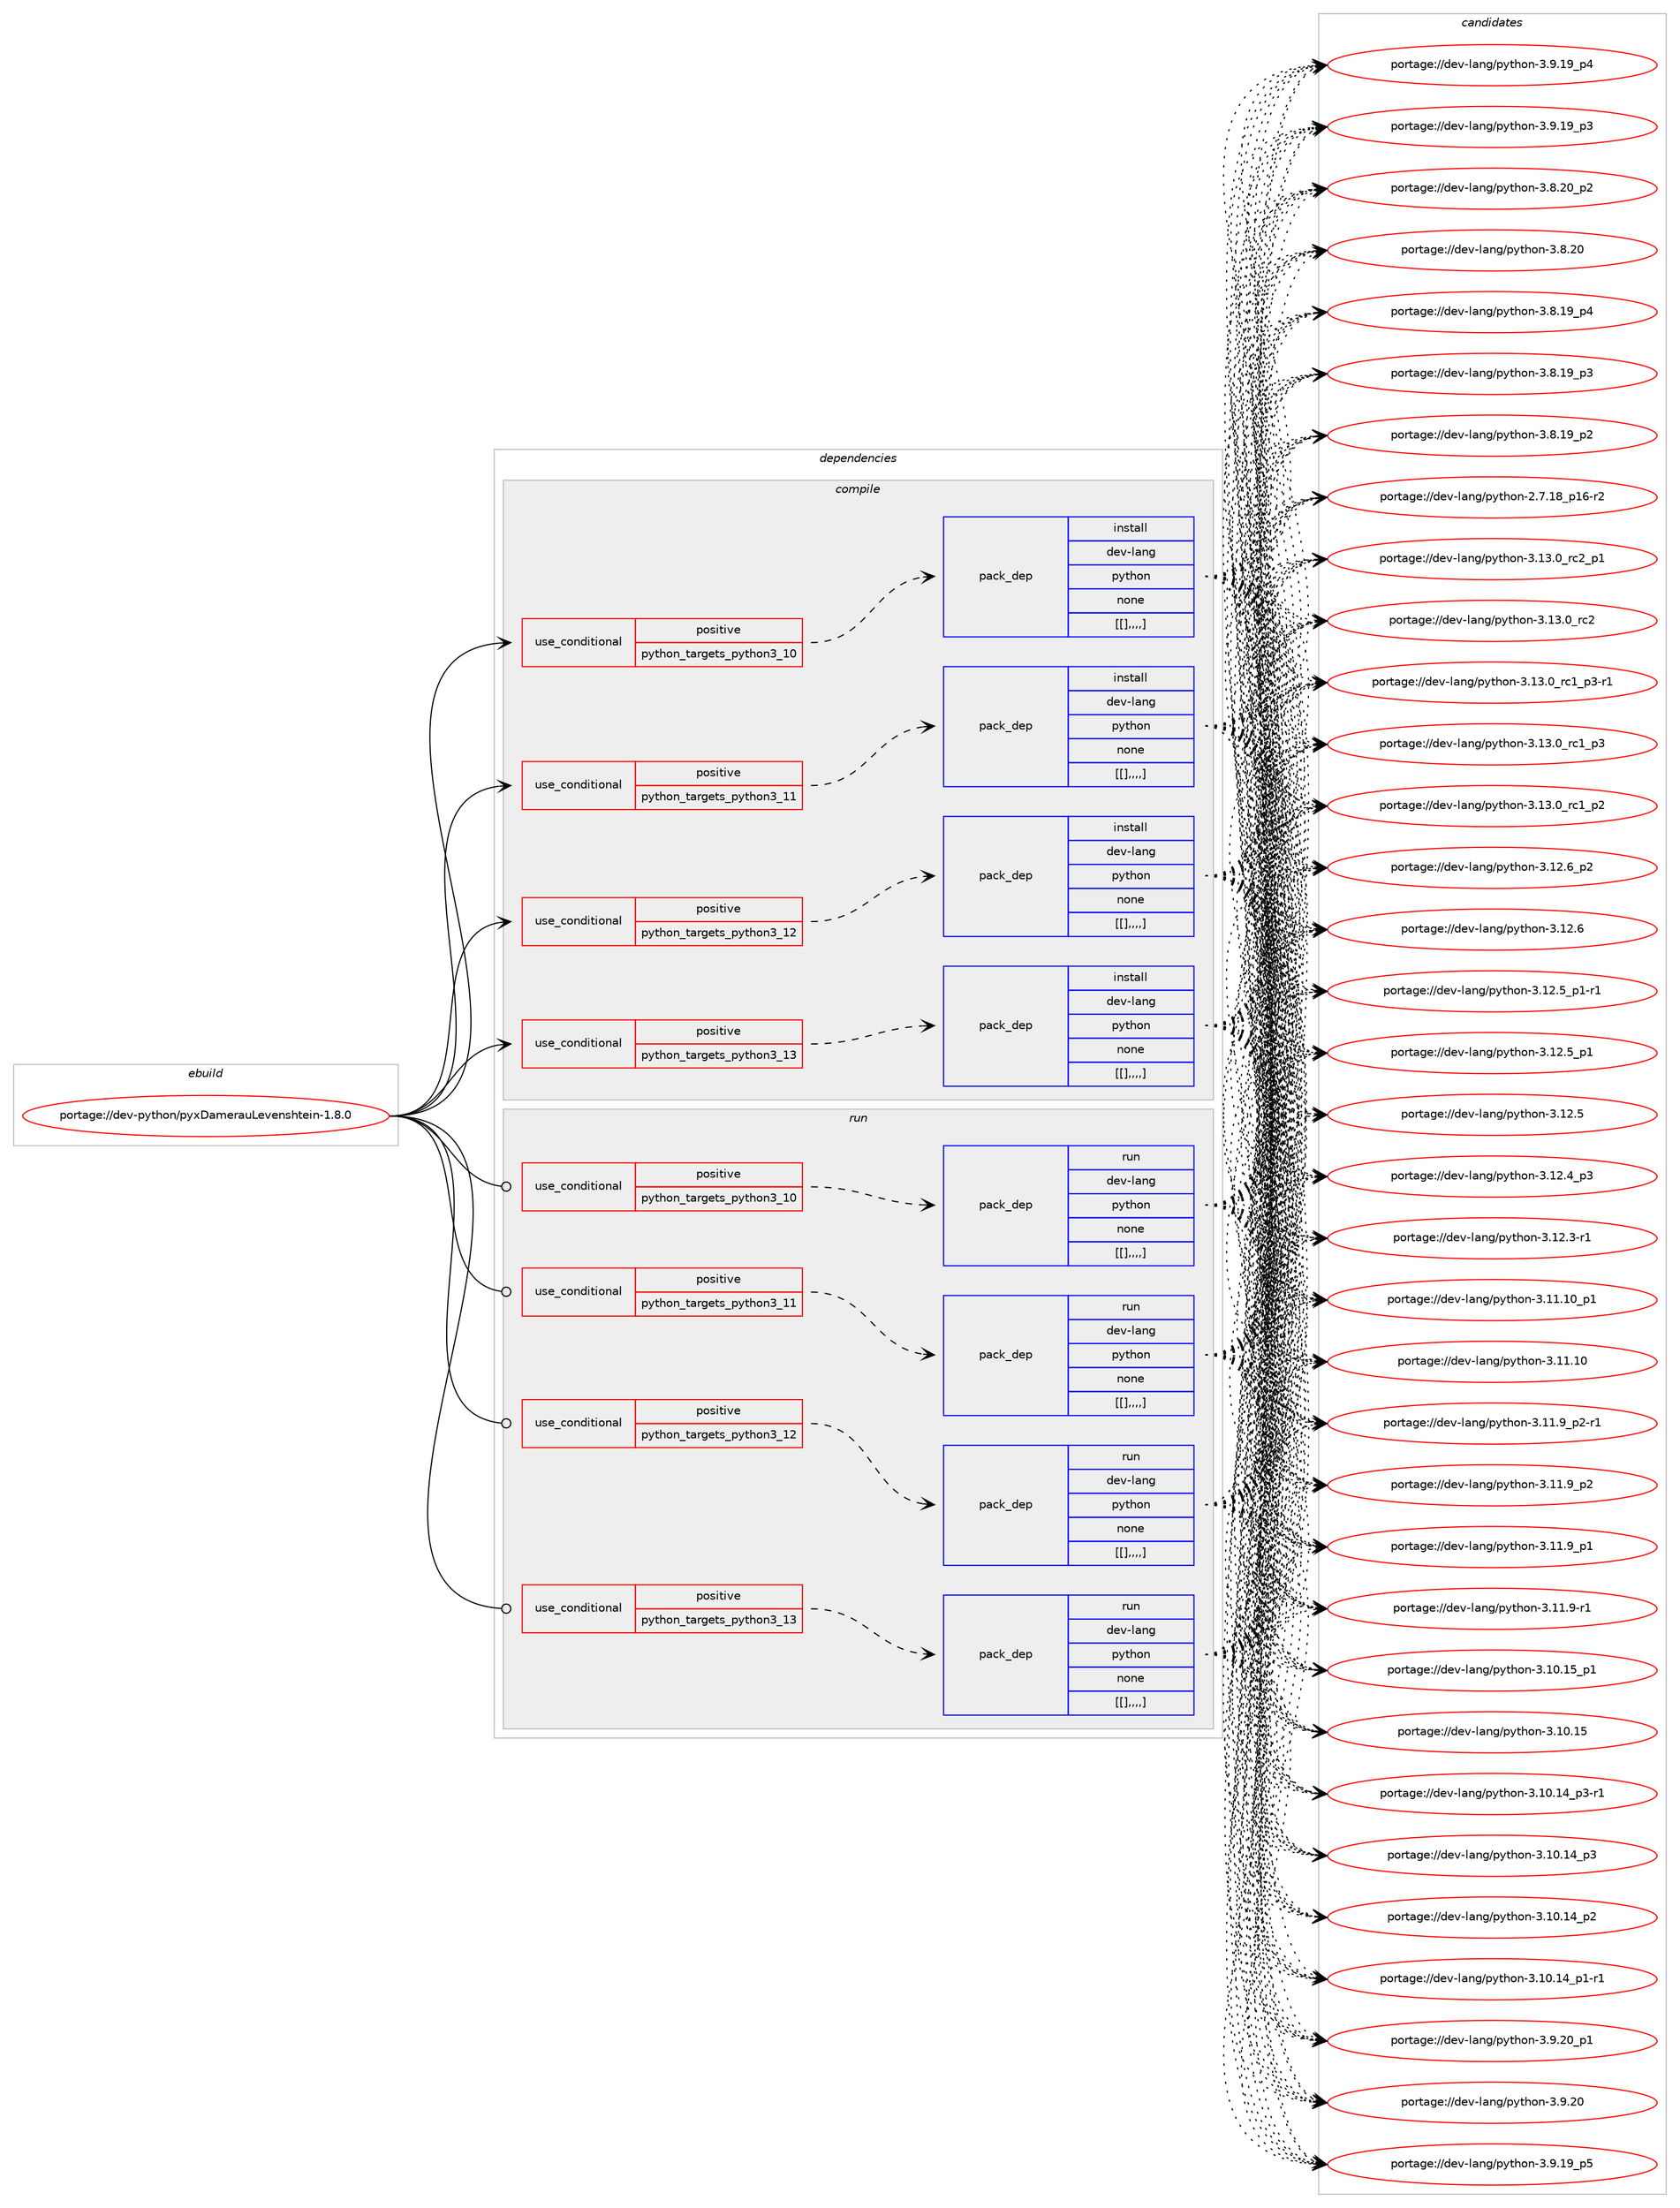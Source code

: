 digraph prolog {

# *************
# Graph options
# *************

newrank=true;
concentrate=true;
compound=true;
graph [rankdir=LR,fontname=Helvetica,fontsize=10,ranksep=1.5];#, ranksep=2.5, nodesep=0.2];
edge  [arrowhead=vee];
node  [fontname=Helvetica,fontsize=10];

# **********
# The ebuild
# **********

subgraph cluster_leftcol {
color=gray;
label=<<i>ebuild</i>>;
id [label="portage://dev-python/pyxDamerauLevenshtein-1.8.0", color=red, width=4, href="../dev-python/pyxDamerauLevenshtein-1.8.0.svg"];
}

# ****************
# The dependencies
# ****************

subgraph cluster_midcol {
color=gray;
label=<<i>dependencies</i>>;
subgraph cluster_compile {
fillcolor="#eeeeee";
style=filled;
label=<<i>compile</i>>;
subgraph cond40269 {
dependency164056 [label=<<TABLE BORDER="0" CELLBORDER="1" CELLSPACING="0" CELLPADDING="4"><TR><TD ROWSPAN="3" CELLPADDING="10">use_conditional</TD></TR><TR><TD>positive</TD></TR><TR><TD>python_targets_python3_10</TD></TR></TABLE>>, shape=none, color=red];
subgraph pack122529 {
dependency164057 [label=<<TABLE BORDER="0" CELLBORDER="1" CELLSPACING="0" CELLPADDING="4" WIDTH="220"><TR><TD ROWSPAN="6" CELLPADDING="30">pack_dep</TD></TR><TR><TD WIDTH="110">install</TD></TR><TR><TD>dev-lang</TD></TR><TR><TD>python</TD></TR><TR><TD>none</TD></TR><TR><TD>[[],,,,]</TD></TR></TABLE>>, shape=none, color=blue];
}
dependency164056:e -> dependency164057:w [weight=20,style="dashed",arrowhead="vee"];
}
id:e -> dependency164056:w [weight=20,style="solid",arrowhead="vee"];
subgraph cond40270 {
dependency164058 [label=<<TABLE BORDER="0" CELLBORDER="1" CELLSPACING="0" CELLPADDING="4"><TR><TD ROWSPAN="3" CELLPADDING="10">use_conditional</TD></TR><TR><TD>positive</TD></TR><TR><TD>python_targets_python3_11</TD></TR></TABLE>>, shape=none, color=red];
subgraph pack122530 {
dependency164059 [label=<<TABLE BORDER="0" CELLBORDER="1" CELLSPACING="0" CELLPADDING="4" WIDTH="220"><TR><TD ROWSPAN="6" CELLPADDING="30">pack_dep</TD></TR><TR><TD WIDTH="110">install</TD></TR><TR><TD>dev-lang</TD></TR><TR><TD>python</TD></TR><TR><TD>none</TD></TR><TR><TD>[[],,,,]</TD></TR></TABLE>>, shape=none, color=blue];
}
dependency164058:e -> dependency164059:w [weight=20,style="dashed",arrowhead="vee"];
}
id:e -> dependency164058:w [weight=20,style="solid",arrowhead="vee"];
subgraph cond40271 {
dependency164060 [label=<<TABLE BORDER="0" CELLBORDER="1" CELLSPACING="0" CELLPADDING="4"><TR><TD ROWSPAN="3" CELLPADDING="10">use_conditional</TD></TR><TR><TD>positive</TD></TR><TR><TD>python_targets_python3_12</TD></TR></TABLE>>, shape=none, color=red];
subgraph pack122531 {
dependency164061 [label=<<TABLE BORDER="0" CELLBORDER="1" CELLSPACING="0" CELLPADDING="4" WIDTH="220"><TR><TD ROWSPAN="6" CELLPADDING="30">pack_dep</TD></TR><TR><TD WIDTH="110">install</TD></TR><TR><TD>dev-lang</TD></TR><TR><TD>python</TD></TR><TR><TD>none</TD></TR><TR><TD>[[],,,,]</TD></TR></TABLE>>, shape=none, color=blue];
}
dependency164060:e -> dependency164061:w [weight=20,style="dashed",arrowhead="vee"];
}
id:e -> dependency164060:w [weight=20,style="solid",arrowhead="vee"];
subgraph cond40272 {
dependency164062 [label=<<TABLE BORDER="0" CELLBORDER="1" CELLSPACING="0" CELLPADDING="4"><TR><TD ROWSPAN="3" CELLPADDING="10">use_conditional</TD></TR><TR><TD>positive</TD></TR><TR><TD>python_targets_python3_13</TD></TR></TABLE>>, shape=none, color=red];
subgraph pack122532 {
dependency164063 [label=<<TABLE BORDER="0" CELLBORDER="1" CELLSPACING="0" CELLPADDING="4" WIDTH="220"><TR><TD ROWSPAN="6" CELLPADDING="30">pack_dep</TD></TR><TR><TD WIDTH="110">install</TD></TR><TR><TD>dev-lang</TD></TR><TR><TD>python</TD></TR><TR><TD>none</TD></TR><TR><TD>[[],,,,]</TD></TR></TABLE>>, shape=none, color=blue];
}
dependency164062:e -> dependency164063:w [weight=20,style="dashed",arrowhead="vee"];
}
id:e -> dependency164062:w [weight=20,style="solid",arrowhead="vee"];
}
subgraph cluster_compileandrun {
fillcolor="#eeeeee";
style=filled;
label=<<i>compile and run</i>>;
}
subgraph cluster_run {
fillcolor="#eeeeee";
style=filled;
label=<<i>run</i>>;
subgraph cond40273 {
dependency164064 [label=<<TABLE BORDER="0" CELLBORDER="1" CELLSPACING="0" CELLPADDING="4"><TR><TD ROWSPAN="3" CELLPADDING="10">use_conditional</TD></TR><TR><TD>positive</TD></TR><TR><TD>python_targets_python3_10</TD></TR></TABLE>>, shape=none, color=red];
subgraph pack122533 {
dependency164065 [label=<<TABLE BORDER="0" CELLBORDER="1" CELLSPACING="0" CELLPADDING="4" WIDTH="220"><TR><TD ROWSPAN="6" CELLPADDING="30">pack_dep</TD></TR><TR><TD WIDTH="110">run</TD></TR><TR><TD>dev-lang</TD></TR><TR><TD>python</TD></TR><TR><TD>none</TD></TR><TR><TD>[[],,,,]</TD></TR></TABLE>>, shape=none, color=blue];
}
dependency164064:e -> dependency164065:w [weight=20,style="dashed",arrowhead="vee"];
}
id:e -> dependency164064:w [weight=20,style="solid",arrowhead="odot"];
subgraph cond40274 {
dependency164066 [label=<<TABLE BORDER="0" CELLBORDER="1" CELLSPACING="0" CELLPADDING="4"><TR><TD ROWSPAN="3" CELLPADDING="10">use_conditional</TD></TR><TR><TD>positive</TD></TR><TR><TD>python_targets_python3_11</TD></TR></TABLE>>, shape=none, color=red];
subgraph pack122534 {
dependency164067 [label=<<TABLE BORDER="0" CELLBORDER="1" CELLSPACING="0" CELLPADDING="4" WIDTH="220"><TR><TD ROWSPAN="6" CELLPADDING="30">pack_dep</TD></TR><TR><TD WIDTH="110">run</TD></TR><TR><TD>dev-lang</TD></TR><TR><TD>python</TD></TR><TR><TD>none</TD></TR><TR><TD>[[],,,,]</TD></TR></TABLE>>, shape=none, color=blue];
}
dependency164066:e -> dependency164067:w [weight=20,style="dashed",arrowhead="vee"];
}
id:e -> dependency164066:w [weight=20,style="solid",arrowhead="odot"];
subgraph cond40275 {
dependency164068 [label=<<TABLE BORDER="0" CELLBORDER="1" CELLSPACING="0" CELLPADDING="4"><TR><TD ROWSPAN="3" CELLPADDING="10">use_conditional</TD></TR><TR><TD>positive</TD></TR><TR><TD>python_targets_python3_12</TD></TR></TABLE>>, shape=none, color=red];
subgraph pack122535 {
dependency164069 [label=<<TABLE BORDER="0" CELLBORDER="1" CELLSPACING="0" CELLPADDING="4" WIDTH="220"><TR><TD ROWSPAN="6" CELLPADDING="30">pack_dep</TD></TR><TR><TD WIDTH="110">run</TD></TR><TR><TD>dev-lang</TD></TR><TR><TD>python</TD></TR><TR><TD>none</TD></TR><TR><TD>[[],,,,]</TD></TR></TABLE>>, shape=none, color=blue];
}
dependency164068:e -> dependency164069:w [weight=20,style="dashed",arrowhead="vee"];
}
id:e -> dependency164068:w [weight=20,style="solid",arrowhead="odot"];
subgraph cond40276 {
dependency164070 [label=<<TABLE BORDER="0" CELLBORDER="1" CELLSPACING="0" CELLPADDING="4"><TR><TD ROWSPAN="3" CELLPADDING="10">use_conditional</TD></TR><TR><TD>positive</TD></TR><TR><TD>python_targets_python3_13</TD></TR></TABLE>>, shape=none, color=red];
subgraph pack122536 {
dependency164071 [label=<<TABLE BORDER="0" CELLBORDER="1" CELLSPACING="0" CELLPADDING="4" WIDTH="220"><TR><TD ROWSPAN="6" CELLPADDING="30">pack_dep</TD></TR><TR><TD WIDTH="110">run</TD></TR><TR><TD>dev-lang</TD></TR><TR><TD>python</TD></TR><TR><TD>none</TD></TR><TR><TD>[[],,,,]</TD></TR></TABLE>>, shape=none, color=blue];
}
dependency164070:e -> dependency164071:w [weight=20,style="dashed",arrowhead="vee"];
}
id:e -> dependency164070:w [weight=20,style="solid",arrowhead="odot"];
}
}

# **************
# The candidates
# **************

subgraph cluster_choices {
rank=same;
color=gray;
label=<<i>candidates</i>>;

subgraph choice122529 {
color=black;
nodesep=1;
choice100101118451089711010347112121116104111110455146495146489511499509511249 [label="portage://dev-lang/python-3.13.0_rc2_p1", color=red, width=4,href="../dev-lang/python-3.13.0_rc2_p1.svg"];
choice10010111845108971101034711212111610411111045514649514648951149950 [label="portage://dev-lang/python-3.13.0_rc2", color=red, width=4,href="../dev-lang/python-3.13.0_rc2.svg"];
choice1001011184510897110103471121211161041111104551464951464895114994995112514511449 [label="portage://dev-lang/python-3.13.0_rc1_p3-r1", color=red, width=4,href="../dev-lang/python-3.13.0_rc1_p3-r1.svg"];
choice100101118451089711010347112121116104111110455146495146489511499499511251 [label="portage://dev-lang/python-3.13.0_rc1_p3", color=red, width=4,href="../dev-lang/python-3.13.0_rc1_p3.svg"];
choice100101118451089711010347112121116104111110455146495146489511499499511250 [label="portage://dev-lang/python-3.13.0_rc1_p2", color=red, width=4,href="../dev-lang/python-3.13.0_rc1_p2.svg"];
choice100101118451089711010347112121116104111110455146495046549511250 [label="portage://dev-lang/python-3.12.6_p2", color=red, width=4,href="../dev-lang/python-3.12.6_p2.svg"];
choice10010111845108971101034711212111610411111045514649504654 [label="portage://dev-lang/python-3.12.6", color=red, width=4,href="../dev-lang/python-3.12.6.svg"];
choice1001011184510897110103471121211161041111104551464950465395112494511449 [label="portage://dev-lang/python-3.12.5_p1-r1", color=red, width=4,href="../dev-lang/python-3.12.5_p1-r1.svg"];
choice100101118451089711010347112121116104111110455146495046539511249 [label="portage://dev-lang/python-3.12.5_p1", color=red, width=4,href="../dev-lang/python-3.12.5_p1.svg"];
choice10010111845108971101034711212111610411111045514649504653 [label="portage://dev-lang/python-3.12.5", color=red, width=4,href="../dev-lang/python-3.12.5.svg"];
choice100101118451089711010347112121116104111110455146495046529511251 [label="portage://dev-lang/python-3.12.4_p3", color=red, width=4,href="../dev-lang/python-3.12.4_p3.svg"];
choice100101118451089711010347112121116104111110455146495046514511449 [label="portage://dev-lang/python-3.12.3-r1", color=red, width=4,href="../dev-lang/python-3.12.3-r1.svg"];
choice10010111845108971101034711212111610411111045514649494649489511249 [label="portage://dev-lang/python-3.11.10_p1", color=red, width=4,href="../dev-lang/python-3.11.10_p1.svg"];
choice1001011184510897110103471121211161041111104551464949464948 [label="portage://dev-lang/python-3.11.10", color=red, width=4,href="../dev-lang/python-3.11.10.svg"];
choice1001011184510897110103471121211161041111104551464949465795112504511449 [label="portage://dev-lang/python-3.11.9_p2-r1", color=red, width=4,href="../dev-lang/python-3.11.9_p2-r1.svg"];
choice100101118451089711010347112121116104111110455146494946579511250 [label="portage://dev-lang/python-3.11.9_p2", color=red, width=4,href="../dev-lang/python-3.11.9_p2.svg"];
choice100101118451089711010347112121116104111110455146494946579511249 [label="portage://dev-lang/python-3.11.9_p1", color=red, width=4,href="../dev-lang/python-3.11.9_p1.svg"];
choice100101118451089711010347112121116104111110455146494946574511449 [label="portage://dev-lang/python-3.11.9-r1", color=red, width=4,href="../dev-lang/python-3.11.9-r1.svg"];
choice10010111845108971101034711212111610411111045514649484649539511249 [label="portage://dev-lang/python-3.10.15_p1", color=red, width=4,href="../dev-lang/python-3.10.15_p1.svg"];
choice1001011184510897110103471121211161041111104551464948464953 [label="portage://dev-lang/python-3.10.15", color=red, width=4,href="../dev-lang/python-3.10.15.svg"];
choice100101118451089711010347112121116104111110455146494846495295112514511449 [label="portage://dev-lang/python-3.10.14_p3-r1", color=red, width=4,href="../dev-lang/python-3.10.14_p3-r1.svg"];
choice10010111845108971101034711212111610411111045514649484649529511251 [label="portage://dev-lang/python-3.10.14_p3", color=red, width=4,href="../dev-lang/python-3.10.14_p3.svg"];
choice10010111845108971101034711212111610411111045514649484649529511250 [label="portage://dev-lang/python-3.10.14_p2", color=red, width=4,href="../dev-lang/python-3.10.14_p2.svg"];
choice100101118451089711010347112121116104111110455146494846495295112494511449 [label="portage://dev-lang/python-3.10.14_p1-r1", color=red, width=4,href="../dev-lang/python-3.10.14_p1-r1.svg"];
choice100101118451089711010347112121116104111110455146574650489511249 [label="portage://dev-lang/python-3.9.20_p1", color=red, width=4,href="../dev-lang/python-3.9.20_p1.svg"];
choice10010111845108971101034711212111610411111045514657465048 [label="portage://dev-lang/python-3.9.20", color=red, width=4,href="../dev-lang/python-3.9.20.svg"];
choice100101118451089711010347112121116104111110455146574649579511253 [label="portage://dev-lang/python-3.9.19_p5", color=red, width=4,href="../dev-lang/python-3.9.19_p5.svg"];
choice100101118451089711010347112121116104111110455146574649579511252 [label="portage://dev-lang/python-3.9.19_p4", color=red, width=4,href="../dev-lang/python-3.9.19_p4.svg"];
choice100101118451089711010347112121116104111110455146574649579511251 [label="portage://dev-lang/python-3.9.19_p3", color=red, width=4,href="../dev-lang/python-3.9.19_p3.svg"];
choice100101118451089711010347112121116104111110455146564650489511250 [label="portage://dev-lang/python-3.8.20_p2", color=red, width=4,href="../dev-lang/python-3.8.20_p2.svg"];
choice10010111845108971101034711212111610411111045514656465048 [label="portage://dev-lang/python-3.8.20", color=red, width=4,href="../dev-lang/python-3.8.20.svg"];
choice100101118451089711010347112121116104111110455146564649579511252 [label="portage://dev-lang/python-3.8.19_p4", color=red, width=4,href="../dev-lang/python-3.8.19_p4.svg"];
choice100101118451089711010347112121116104111110455146564649579511251 [label="portage://dev-lang/python-3.8.19_p3", color=red, width=4,href="../dev-lang/python-3.8.19_p3.svg"];
choice100101118451089711010347112121116104111110455146564649579511250 [label="portage://dev-lang/python-3.8.19_p2", color=red, width=4,href="../dev-lang/python-3.8.19_p2.svg"];
choice100101118451089711010347112121116104111110455046554649569511249544511450 [label="portage://dev-lang/python-2.7.18_p16-r2", color=red, width=4,href="../dev-lang/python-2.7.18_p16-r2.svg"];
dependency164057:e -> choice100101118451089711010347112121116104111110455146495146489511499509511249:w [style=dotted,weight="100"];
dependency164057:e -> choice10010111845108971101034711212111610411111045514649514648951149950:w [style=dotted,weight="100"];
dependency164057:e -> choice1001011184510897110103471121211161041111104551464951464895114994995112514511449:w [style=dotted,weight="100"];
dependency164057:e -> choice100101118451089711010347112121116104111110455146495146489511499499511251:w [style=dotted,weight="100"];
dependency164057:e -> choice100101118451089711010347112121116104111110455146495146489511499499511250:w [style=dotted,weight="100"];
dependency164057:e -> choice100101118451089711010347112121116104111110455146495046549511250:w [style=dotted,weight="100"];
dependency164057:e -> choice10010111845108971101034711212111610411111045514649504654:w [style=dotted,weight="100"];
dependency164057:e -> choice1001011184510897110103471121211161041111104551464950465395112494511449:w [style=dotted,weight="100"];
dependency164057:e -> choice100101118451089711010347112121116104111110455146495046539511249:w [style=dotted,weight="100"];
dependency164057:e -> choice10010111845108971101034711212111610411111045514649504653:w [style=dotted,weight="100"];
dependency164057:e -> choice100101118451089711010347112121116104111110455146495046529511251:w [style=dotted,weight="100"];
dependency164057:e -> choice100101118451089711010347112121116104111110455146495046514511449:w [style=dotted,weight="100"];
dependency164057:e -> choice10010111845108971101034711212111610411111045514649494649489511249:w [style=dotted,weight="100"];
dependency164057:e -> choice1001011184510897110103471121211161041111104551464949464948:w [style=dotted,weight="100"];
dependency164057:e -> choice1001011184510897110103471121211161041111104551464949465795112504511449:w [style=dotted,weight="100"];
dependency164057:e -> choice100101118451089711010347112121116104111110455146494946579511250:w [style=dotted,weight="100"];
dependency164057:e -> choice100101118451089711010347112121116104111110455146494946579511249:w [style=dotted,weight="100"];
dependency164057:e -> choice100101118451089711010347112121116104111110455146494946574511449:w [style=dotted,weight="100"];
dependency164057:e -> choice10010111845108971101034711212111610411111045514649484649539511249:w [style=dotted,weight="100"];
dependency164057:e -> choice1001011184510897110103471121211161041111104551464948464953:w [style=dotted,weight="100"];
dependency164057:e -> choice100101118451089711010347112121116104111110455146494846495295112514511449:w [style=dotted,weight="100"];
dependency164057:e -> choice10010111845108971101034711212111610411111045514649484649529511251:w [style=dotted,weight="100"];
dependency164057:e -> choice10010111845108971101034711212111610411111045514649484649529511250:w [style=dotted,weight="100"];
dependency164057:e -> choice100101118451089711010347112121116104111110455146494846495295112494511449:w [style=dotted,weight="100"];
dependency164057:e -> choice100101118451089711010347112121116104111110455146574650489511249:w [style=dotted,weight="100"];
dependency164057:e -> choice10010111845108971101034711212111610411111045514657465048:w [style=dotted,weight="100"];
dependency164057:e -> choice100101118451089711010347112121116104111110455146574649579511253:w [style=dotted,weight="100"];
dependency164057:e -> choice100101118451089711010347112121116104111110455146574649579511252:w [style=dotted,weight="100"];
dependency164057:e -> choice100101118451089711010347112121116104111110455146574649579511251:w [style=dotted,weight="100"];
dependency164057:e -> choice100101118451089711010347112121116104111110455146564650489511250:w [style=dotted,weight="100"];
dependency164057:e -> choice10010111845108971101034711212111610411111045514656465048:w [style=dotted,weight="100"];
dependency164057:e -> choice100101118451089711010347112121116104111110455146564649579511252:w [style=dotted,weight="100"];
dependency164057:e -> choice100101118451089711010347112121116104111110455146564649579511251:w [style=dotted,weight="100"];
dependency164057:e -> choice100101118451089711010347112121116104111110455146564649579511250:w [style=dotted,weight="100"];
dependency164057:e -> choice100101118451089711010347112121116104111110455046554649569511249544511450:w [style=dotted,weight="100"];
}
subgraph choice122530 {
color=black;
nodesep=1;
choice100101118451089711010347112121116104111110455146495146489511499509511249 [label="portage://dev-lang/python-3.13.0_rc2_p1", color=red, width=4,href="../dev-lang/python-3.13.0_rc2_p1.svg"];
choice10010111845108971101034711212111610411111045514649514648951149950 [label="portage://dev-lang/python-3.13.0_rc2", color=red, width=4,href="../dev-lang/python-3.13.0_rc2.svg"];
choice1001011184510897110103471121211161041111104551464951464895114994995112514511449 [label="portage://dev-lang/python-3.13.0_rc1_p3-r1", color=red, width=4,href="../dev-lang/python-3.13.0_rc1_p3-r1.svg"];
choice100101118451089711010347112121116104111110455146495146489511499499511251 [label="portage://dev-lang/python-3.13.0_rc1_p3", color=red, width=4,href="../dev-lang/python-3.13.0_rc1_p3.svg"];
choice100101118451089711010347112121116104111110455146495146489511499499511250 [label="portage://dev-lang/python-3.13.0_rc1_p2", color=red, width=4,href="../dev-lang/python-3.13.0_rc1_p2.svg"];
choice100101118451089711010347112121116104111110455146495046549511250 [label="portage://dev-lang/python-3.12.6_p2", color=red, width=4,href="../dev-lang/python-3.12.6_p2.svg"];
choice10010111845108971101034711212111610411111045514649504654 [label="portage://dev-lang/python-3.12.6", color=red, width=4,href="../dev-lang/python-3.12.6.svg"];
choice1001011184510897110103471121211161041111104551464950465395112494511449 [label="portage://dev-lang/python-3.12.5_p1-r1", color=red, width=4,href="../dev-lang/python-3.12.5_p1-r1.svg"];
choice100101118451089711010347112121116104111110455146495046539511249 [label="portage://dev-lang/python-3.12.5_p1", color=red, width=4,href="../dev-lang/python-3.12.5_p1.svg"];
choice10010111845108971101034711212111610411111045514649504653 [label="portage://dev-lang/python-3.12.5", color=red, width=4,href="../dev-lang/python-3.12.5.svg"];
choice100101118451089711010347112121116104111110455146495046529511251 [label="portage://dev-lang/python-3.12.4_p3", color=red, width=4,href="../dev-lang/python-3.12.4_p3.svg"];
choice100101118451089711010347112121116104111110455146495046514511449 [label="portage://dev-lang/python-3.12.3-r1", color=red, width=4,href="../dev-lang/python-3.12.3-r1.svg"];
choice10010111845108971101034711212111610411111045514649494649489511249 [label="portage://dev-lang/python-3.11.10_p1", color=red, width=4,href="../dev-lang/python-3.11.10_p1.svg"];
choice1001011184510897110103471121211161041111104551464949464948 [label="portage://dev-lang/python-3.11.10", color=red, width=4,href="../dev-lang/python-3.11.10.svg"];
choice1001011184510897110103471121211161041111104551464949465795112504511449 [label="portage://dev-lang/python-3.11.9_p2-r1", color=red, width=4,href="../dev-lang/python-3.11.9_p2-r1.svg"];
choice100101118451089711010347112121116104111110455146494946579511250 [label="portage://dev-lang/python-3.11.9_p2", color=red, width=4,href="../dev-lang/python-3.11.9_p2.svg"];
choice100101118451089711010347112121116104111110455146494946579511249 [label="portage://dev-lang/python-3.11.9_p1", color=red, width=4,href="../dev-lang/python-3.11.9_p1.svg"];
choice100101118451089711010347112121116104111110455146494946574511449 [label="portage://dev-lang/python-3.11.9-r1", color=red, width=4,href="../dev-lang/python-3.11.9-r1.svg"];
choice10010111845108971101034711212111610411111045514649484649539511249 [label="portage://dev-lang/python-3.10.15_p1", color=red, width=4,href="../dev-lang/python-3.10.15_p1.svg"];
choice1001011184510897110103471121211161041111104551464948464953 [label="portage://dev-lang/python-3.10.15", color=red, width=4,href="../dev-lang/python-3.10.15.svg"];
choice100101118451089711010347112121116104111110455146494846495295112514511449 [label="portage://dev-lang/python-3.10.14_p3-r1", color=red, width=4,href="../dev-lang/python-3.10.14_p3-r1.svg"];
choice10010111845108971101034711212111610411111045514649484649529511251 [label="portage://dev-lang/python-3.10.14_p3", color=red, width=4,href="../dev-lang/python-3.10.14_p3.svg"];
choice10010111845108971101034711212111610411111045514649484649529511250 [label="portage://dev-lang/python-3.10.14_p2", color=red, width=4,href="../dev-lang/python-3.10.14_p2.svg"];
choice100101118451089711010347112121116104111110455146494846495295112494511449 [label="portage://dev-lang/python-3.10.14_p1-r1", color=red, width=4,href="../dev-lang/python-3.10.14_p1-r1.svg"];
choice100101118451089711010347112121116104111110455146574650489511249 [label="portage://dev-lang/python-3.9.20_p1", color=red, width=4,href="../dev-lang/python-3.9.20_p1.svg"];
choice10010111845108971101034711212111610411111045514657465048 [label="portage://dev-lang/python-3.9.20", color=red, width=4,href="../dev-lang/python-3.9.20.svg"];
choice100101118451089711010347112121116104111110455146574649579511253 [label="portage://dev-lang/python-3.9.19_p5", color=red, width=4,href="../dev-lang/python-3.9.19_p5.svg"];
choice100101118451089711010347112121116104111110455146574649579511252 [label="portage://dev-lang/python-3.9.19_p4", color=red, width=4,href="../dev-lang/python-3.9.19_p4.svg"];
choice100101118451089711010347112121116104111110455146574649579511251 [label="portage://dev-lang/python-3.9.19_p3", color=red, width=4,href="../dev-lang/python-3.9.19_p3.svg"];
choice100101118451089711010347112121116104111110455146564650489511250 [label="portage://dev-lang/python-3.8.20_p2", color=red, width=4,href="../dev-lang/python-3.8.20_p2.svg"];
choice10010111845108971101034711212111610411111045514656465048 [label="portage://dev-lang/python-3.8.20", color=red, width=4,href="../dev-lang/python-3.8.20.svg"];
choice100101118451089711010347112121116104111110455146564649579511252 [label="portage://dev-lang/python-3.8.19_p4", color=red, width=4,href="../dev-lang/python-3.8.19_p4.svg"];
choice100101118451089711010347112121116104111110455146564649579511251 [label="portage://dev-lang/python-3.8.19_p3", color=red, width=4,href="../dev-lang/python-3.8.19_p3.svg"];
choice100101118451089711010347112121116104111110455146564649579511250 [label="portage://dev-lang/python-3.8.19_p2", color=red, width=4,href="../dev-lang/python-3.8.19_p2.svg"];
choice100101118451089711010347112121116104111110455046554649569511249544511450 [label="portage://dev-lang/python-2.7.18_p16-r2", color=red, width=4,href="../dev-lang/python-2.7.18_p16-r2.svg"];
dependency164059:e -> choice100101118451089711010347112121116104111110455146495146489511499509511249:w [style=dotted,weight="100"];
dependency164059:e -> choice10010111845108971101034711212111610411111045514649514648951149950:w [style=dotted,weight="100"];
dependency164059:e -> choice1001011184510897110103471121211161041111104551464951464895114994995112514511449:w [style=dotted,weight="100"];
dependency164059:e -> choice100101118451089711010347112121116104111110455146495146489511499499511251:w [style=dotted,weight="100"];
dependency164059:e -> choice100101118451089711010347112121116104111110455146495146489511499499511250:w [style=dotted,weight="100"];
dependency164059:e -> choice100101118451089711010347112121116104111110455146495046549511250:w [style=dotted,weight="100"];
dependency164059:e -> choice10010111845108971101034711212111610411111045514649504654:w [style=dotted,weight="100"];
dependency164059:e -> choice1001011184510897110103471121211161041111104551464950465395112494511449:w [style=dotted,weight="100"];
dependency164059:e -> choice100101118451089711010347112121116104111110455146495046539511249:w [style=dotted,weight="100"];
dependency164059:e -> choice10010111845108971101034711212111610411111045514649504653:w [style=dotted,weight="100"];
dependency164059:e -> choice100101118451089711010347112121116104111110455146495046529511251:w [style=dotted,weight="100"];
dependency164059:e -> choice100101118451089711010347112121116104111110455146495046514511449:w [style=dotted,weight="100"];
dependency164059:e -> choice10010111845108971101034711212111610411111045514649494649489511249:w [style=dotted,weight="100"];
dependency164059:e -> choice1001011184510897110103471121211161041111104551464949464948:w [style=dotted,weight="100"];
dependency164059:e -> choice1001011184510897110103471121211161041111104551464949465795112504511449:w [style=dotted,weight="100"];
dependency164059:e -> choice100101118451089711010347112121116104111110455146494946579511250:w [style=dotted,weight="100"];
dependency164059:e -> choice100101118451089711010347112121116104111110455146494946579511249:w [style=dotted,weight="100"];
dependency164059:e -> choice100101118451089711010347112121116104111110455146494946574511449:w [style=dotted,weight="100"];
dependency164059:e -> choice10010111845108971101034711212111610411111045514649484649539511249:w [style=dotted,weight="100"];
dependency164059:e -> choice1001011184510897110103471121211161041111104551464948464953:w [style=dotted,weight="100"];
dependency164059:e -> choice100101118451089711010347112121116104111110455146494846495295112514511449:w [style=dotted,weight="100"];
dependency164059:e -> choice10010111845108971101034711212111610411111045514649484649529511251:w [style=dotted,weight="100"];
dependency164059:e -> choice10010111845108971101034711212111610411111045514649484649529511250:w [style=dotted,weight="100"];
dependency164059:e -> choice100101118451089711010347112121116104111110455146494846495295112494511449:w [style=dotted,weight="100"];
dependency164059:e -> choice100101118451089711010347112121116104111110455146574650489511249:w [style=dotted,weight="100"];
dependency164059:e -> choice10010111845108971101034711212111610411111045514657465048:w [style=dotted,weight="100"];
dependency164059:e -> choice100101118451089711010347112121116104111110455146574649579511253:w [style=dotted,weight="100"];
dependency164059:e -> choice100101118451089711010347112121116104111110455146574649579511252:w [style=dotted,weight="100"];
dependency164059:e -> choice100101118451089711010347112121116104111110455146574649579511251:w [style=dotted,weight="100"];
dependency164059:e -> choice100101118451089711010347112121116104111110455146564650489511250:w [style=dotted,weight="100"];
dependency164059:e -> choice10010111845108971101034711212111610411111045514656465048:w [style=dotted,weight="100"];
dependency164059:e -> choice100101118451089711010347112121116104111110455146564649579511252:w [style=dotted,weight="100"];
dependency164059:e -> choice100101118451089711010347112121116104111110455146564649579511251:w [style=dotted,weight="100"];
dependency164059:e -> choice100101118451089711010347112121116104111110455146564649579511250:w [style=dotted,weight="100"];
dependency164059:e -> choice100101118451089711010347112121116104111110455046554649569511249544511450:w [style=dotted,weight="100"];
}
subgraph choice122531 {
color=black;
nodesep=1;
choice100101118451089711010347112121116104111110455146495146489511499509511249 [label="portage://dev-lang/python-3.13.0_rc2_p1", color=red, width=4,href="../dev-lang/python-3.13.0_rc2_p1.svg"];
choice10010111845108971101034711212111610411111045514649514648951149950 [label="portage://dev-lang/python-3.13.0_rc2", color=red, width=4,href="../dev-lang/python-3.13.0_rc2.svg"];
choice1001011184510897110103471121211161041111104551464951464895114994995112514511449 [label="portage://dev-lang/python-3.13.0_rc1_p3-r1", color=red, width=4,href="../dev-lang/python-3.13.0_rc1_p3-r1.svg"];
choice100101118451089711010347112121116104111110455146495146489511499499511251 [label="portage://dev-lang/python-3.13.0_rc1_p3", color=red, width=4,href="../dev-lang/python-3.13.0_rc1_p3.svg"];
choice100101118451089711010347112121116104111110455146495146489511499499511250 [label="portage://dev-lang/python-3.13.0_rc1_p2", color=red, width=4,href="../dev-lang/python-3.13.0_rc1_p2.svg"];
choice100101118451089711010347112121116104111110455146495046549511250 [label="portage://dev-lang/python-3.12.6_p2", color=red, width=4,href="../dev-lang/python-3.12.6_p2.svg"];
choice10010111845108971101034711212111610411111045514649504654 [label="portage://dev-lang/python-3.12.6", color=red, width=4,href="../dev-lang/python-3.12.6.svg"];
choice1001011184510897110103471121211161041111104551464950465395112494511449 [label="portage://dev-lang/python-3.12.5_p1-r1", color=red, width=4,href="../dev-lang/python-3.12.5_p1-r1.svg"];
choice100101118451089711010347112121116104111110455146495046539511249 [label="portage://dev-lang/python-3.12.5_p1", color=red, width=4,href="../dev-lang/python-3.12.5_p1.svg"];
choice10010111845108971101034711212111610411111045514649504653 [label="portage://dev-lang/python-3.12.5", color=red, width=4,href="../dev-lang/python-3.12.5.svg"];
choice100101118451089711010347112121116104111110455146495046529511251 [label="portage://dev-lang/python-3.12.4_p3", color=red, width=4,href="../dev-lang/python-3.12.4_p3.svg"];
choice100101118451089711010347112121116104111110455146495046514511449 [label="portage://dev-lang/python-3.12.3-r1", color=red, width=4,href="../dev-lang/python-3.12.3-r1.svg"];
choice10010111845108971101034711212111610411111045514649494649489511249 [label="portage://dev-lang/python-3.11.10_p1", color=red, width=4,href="../dev-lang/python-3.11.10_p1.svg"];
choice1001011184510897110103471121211161041111104551464949464948 [label="portage://dev-lang/python-3.11.10", color=red, width=4,href="../dev-lang/python-3.11.10.svg"];
choice1001011184510897110103471121211161041111104551464949465795112504511449 [label="portage://dev-lang/python-3.11.9_p2-r1", color=red, width=4,href="../dev-lang/python-3.11.9_p2-r1.svg"];
choice100101118451089711010347112121116104111110455146494946579511250 [label="portage://dev-lang/python-3.11.9_p2", color=red, width=4,href="../dev-lang/python-3.11.9_p2.svg"];
choice100101118451089711010347112121116104111110455146494946579511249 [label="portage://dev-lang/python-3.11.9_p1", color=red, width=4,href="../dev-lang/python-3.11.9_p1.svg"];
choice100101118451089711010347112121116104111110455146494946574511449 [label="portage://dev-lang/python-3.11.9-r1", color=red, width=4,href="../dev-lang/python-3.11.9-r1.svg"];
choice10010111845108971101034711212111610411111045514649484649539511249 [label="portage://dev-lang/python-3.10.15_p1", color=red, width=4,href="../dev-lang/python-3.10.15_p1.svg"];
choice1001011184510897110103471121211161041111104551464948464953 [label="portage://dev-lang/python-3.10.15", color=red, width=4,href="../dev-lang/python-3.10.15.svg"];
choice100101118451089711010347112121116104111110455146494846495295112514511449 [label="portage://dev-lang/python-3.10.14_p3-r1", color=red, width=4,href="../dev-lang/python-3.10.14_p3-r1.svg"];
choice10010111845108971101034711212111610411111045514649484649529511251 [label="portage://dev-lang/python-3.10.14_p3", color=red, width=4,href="../dev-lang/python-3.10.14_p3.svg"];
choice10010111845108971101034711212111610411111045514649484649529511250 [label="portage://dev-lang/python-3.10.14_p2", color=red, width=4,href="../dev-lang/python-3.10.14_p2.svg"];
choice100101118451089711010347112121116104111110455146494846495295112494511449 [label="portage://dev-lang/python-3.10.14_p1-r1", color=red, width=4,href="../dev-lang/python-3.10.14_p1-r1.svg"];
choice100101118451089711010347112121116104111110455146574650489511249 [label="portage://dev-lang/python-3.9.20_p1", color=red, width=4,href="../dev-lang/python-3.9.20_p1.svg"];
choice10010111845108971101034711212111610411111045514657465048 [label="portage://dev-lang/python-3.9.20", color=red, width=4,href="../dev-lang/python-3.9.20.svg"];
choice100101118451089711010347112121116104111110455146574649579511253 [label="portage://dev-lang/python-3.9.19_p5", color=red, width=4,href="../dev-lang/python-3.9.19_p5.svg"];
choice100101118451089711010347112121116104111110455146574649579511252 [label="portage://dev-lang/python-3.9.19_p4", color=red, width=4,href="../dev-lang/python-3.9.19_p4.svg"];
choice100101118451089711010347112121116104111110455146574649579511251 [label="portage://dev-lang/python-3.9.19_p3", color=red, width=4,href="../dev-lang/python-3.9.19_p3.svg"];
choice100101118451089711010347112121116104111110455146564650489511250 [label="portage://dev-lang/python-3.8.20_p2", color=red, width=4,href="../dev-lang/python-3.8.20_p2.svg"];
choice10010111845108971101034711212111610411111045514656465048 [label="portage://dev-lang/python-3.8.20", color=red, width=4,href="../dev-lang/python-3.8.20.svg"];
choice100101118451089711010347112121116104111110455146564649579511252 [label="portage://dev-lang/python-3.8.19_p4", color=red, width=4,href="../dev-lang/python-3.8.19_p4.svg"];
choice100101118451089711010347112121116104111110455146564649579511251 [label="portage://dev-lang/python-3.8.19_p3", color=red, width=4,href="../dev-lang/python-3.8.19_p3.svg"];
choice100101118451089711010347112121116104111110455146564649579511250 [label="portage://dev-lang/python-3.8.19_p2", color=red, width=4,href="../dev-lang/python-3.8.19_p2.svg"];
choice100101118451089711010347112121116104111110455046554649569511249544511450 [label="portage://dev-lang/python-2.7.18_p16-r2", color=red, width=4,href="../dev-lang/python-2.7.18_p16-r2.svg"];
dependency164061:e -> choice100101118451089711010347112121116104111110455146495146489511499509511249:w [style=dotted,weight="100"];
dependency164061:e -> choice10010111845108971101034711212111610411111045514649514648951149950:w [style=dotted,weight="100"];
dependency164061:e -> choice1001011184510897110103471121211161041111104551464951464895114994995112514511449:w [style=dotted,weight="100"];
dependency164061:e -> choice100101118451089711010347112121116104111110455146495146489511499499511251:w [style=dotted,weight="100"];
dependency164061:e -> choice100101118451089711010347112121116104111110455146495146489511499499511250:w [style=dotted,weight="100"];
dependency164061:e -> choice100101118451089711010347112121116104111110455146495046549511250:w [style=dotted,weight="100"];
dependency164061:e -> choice10010111845108971101034711212111610411111045514649504654:w [style=dotted,weight="100"];
dependency164061:e -> choice1001011184510897110103471121211161041111104551464950465395112494511449:w [style=dotted,weight="100"];
dependency164061:e -> choice100101118451089711010347112121116104111110455146495046539511249:w [style=dotted,weight="100"];
dependency164061:e -> choice10010111845108971101034711212111610411111045514649504653:w [style=dotted,weight="100"];
dependency164061:e -> choice100101118451089711010347112121116104111110455146495046529511251:w [style=dotted,weight="100"];
dependency164061:e -> choice100101118451089711010347112121116104111110455146495046514511449:w [style=dotted,weight="100"];
dependency164061:e -> choice10010111845108971101034711212111610411111045514649494649489511249:w [style=dotted,weight="100"];
dependency164061:e -> choice1001011184510897110103471121211161041111104551464949464948:w [style=dotted,weight="100"];
dependency164061:e -> choice1001011184510897110103471121211161041111104551464949465795112504511449:w [style=dotted,weight="100"];
dependency164061:e -> choice100101118451089711010347112121116104111110455146494946579511250:w [style=dotted,weight="100"];
dependency164061:e -> choice100101118451089711010347112121116104111110455146494946579511249:w [style=dotted,weight="100"];
dependency164061:e -> choice100101118451089711010347112121116104111110455146494946574511449:w [style=dotted,weight="100"];
dependency164061:e -> choice10010111845108971101034711212111610411111045514649484649539511249:w [style=dotted,weight="100"];
dependency164061:e -> choice1001011184510897110103471121211161041111104551464948464953:w [style=dotted,weight="100"];
dependency164061:e -> choice100101118451089711010347112121116104111110455146494846495295112514511449:w [style=dotted,weight="100"];
dependency164061:e -> choice10010111845108971101034711212111610411111045514649484649529511251:w [style=dotted,weight="100"];
dependency164061:e -> choice10010111845108971101034711212111610411111045514649484649529511250:w [style=dotted,weight="100"];
dependency164061:e -> choice100101118451089711010347112121116104111110455146494846495295112494511449:w [style=dotted,weight="100"];
dependency164061:e -> choice100101118451089711010347112121116104111110455146574650489511249:w [style=dotted,weight="100"];
dependency164061:e -> choice10010111845108971101034711212111610411111045514657465048:w [style=dotted,weight="100"];
dependency164061:e -> choice100101118451089711010347112121116104111110455146574649579511253:w [style=dotted,weight="100"];
dependency164061:e -> choice100101118451089711010347112121116104111110455146574649579511252:w [style=dotted,weight="100"];
dependency164061:e -> choice100101118451089711010347112121116104111110455146574649579511251:w [style=dotted,weight="100"];
dependency164061:e -> choice100101118451089711010347112121116104111110455146564650489511250:w [style=dotted,weight="100"];
dependency164061:e -> choice10010111845108971101034711212111610411111045514656465048:w [style=dotted,weight="100"];
dependency164061:e -> choice100101118451089711010347112121116104111110455146564649579511252:w [style=dotted,weight="100"];
dependency164061:e -> choice100101118451089711010347112121116104111110455146564649579511251:w [style=dotted,weight="100"];
dependency164061:e -> choice100101118451089711010347112121116104111110455146564649579511250:w [style=dotted,weight="100"];
dependency164061:e -> choice100101118451089711010347112121116104111110455046554649569511249544511450:w [style=dotted,weight="100"];
}
subgraph choice122532 {
color=black;
nodesep=1;
choice100101118451089711010347112121116104111110455146495146489511499509511249 [label="portage://dev-lang/python-3.13.0_rc2_p1", color=red, width=4,href="../dev-lang/python-3.13.0_rc2_p1.svg"];
choice10010111845108971101034711212111610411111045514649514648951149950 [label="portage://dev-lang/python-3.13.0_rc2", color=red, width=4,href="../dev-lang/python-3.13.0_rc2.svg"];
choice1001011184510897110103471121211161041111104551464951464895114994995112514511449 [label="portage://dev-lang/python-3.13.0_rc1_p3-r1", color=red, width=4,href="../dev-lang/python-3.13.0_rc1_p3-r1.svg"];
choice100101118451089711010347112121116104111110455146495146489511499499511251 [label="portage://dev-lang/python-3.13.0_rc1_p3", color=red, width=4,href="../dev-lang/python-3.13.0_rc1_p3.svg"];
choice100101118451089711010347112121116104111110455146495146489511499499511250 [label="portage://dev-lang/python-3.13.0_rc1_p2", color=red, width=4,href="../dev-lang/python-3.13.0_rc1_p2.svg"];
choice100101118451089711010347112121116104111110455146495046549511250 [label="portage://dev-lang/python-3.12.6_p2", color=red, width=4,href="../dev-lang/python-3.12.6_p2.svg"];
choice10010111845108971101034711212111610411111045514649504654 [label="portage://dev-lang/python-3.12.6", color=red, width=4,href="../dev-lang/python-3.12.6.svg"];
choice1001011184510897110103471121211161041111104551464950465395112494511449 [label="portage://dev-lang/python-3.12.5_p1-r1", color=red, width=4,href="../dev-lang/python-3.12.5_p1-r1.svg"];
choice100101118451089711010347112121116104111110455146495046539511249 [label="portage://dev-lang/python-3.12.5_p1", color=red, width=4,href="../dev-lang/python-3.12.5_p1.svg"];
choice10010111845108971101034711212111610411111045514649504653 [label="portage://dev-lang/python-3.12.5", color=red, width=4,href="../dev-lang/python-3.12.5.svg"];
choice100101118451089711010347112121116104111110455146495046529511251 [label="portage://dev-lang/python-3.12.4_p3", color=red, width=4,href="../dev-lang/python-3.12.4_p3.svg"];
choice100101118451089711010347112121116104111110455146495046514511449 [label="portage://dev-lang/python-3.12.3-r1", color=red, width=4,href="../dev-lang/python-3.12.3-r1.svg"];
choice10010111845108971101034711212111610411111045514649494649489511249 [label="portage://dev-lang/python-3.11.10_p1", color=red, width=4,href="../dev-lang/python-3.11.10_p1.svg"];
choice1001011184510897110103471121211161041111104551464949464948 [label="portage://dev-lang/python-3.11.10", color=red, width=4,href="../dev-lang/python-3.11.10.svg"];
choice1001011184510897110103471121211161041111104551464949465795112504511449 [label="portage://dev-lang/python-3.11.9_p2-r1", color=red, width=4,href="../dev-lang/python-3.11.9_p2-r1.svg"];
choice100101118451089711010347112121116104111110455146494946579511250 [label="portage://dev-lang/python-3.11.9_p2", color=red, width=4,href="../dev-lang/python-3.11.9_p2.svg"];
choice100101118451089711010347112121116104111110455146494946579511249 [label="portage://dev-lang/python-3.11.9_p1", color=red, width=4,href="../dev-lang/python-3.11.9_p1.svg"];
choice100101118451089711010347112121116104111110455146494946574511449 [label="portage://dev-lang/python-3.11.9-r1", color=red, width=4,href="../dev-lang/python-3.11.9-r1.svg"];
choice10010111845108971101034711212111610411111045514649484649539511249 [label="portage://dev-lang/python-3.10.15_p1", color=red, width=4,href="../dev-lang/python-3.10.15_p1.svg"];
choice1001011184510897110103471121211161041111104551464948464953 [label="portage://dev-lang/python-3.10.15", color=red, width=4,href="../dev-lang/python-3.10.15.svg"];
choice100101118451089711010347112121116104111110455146494846495295112514511449 [label="portage://dev-lang/python-3.10.14_p3-r1", color=red, width=4,href="../dev-lang/python-3.10.14_p3-r1.svg"];
choice10010111845108971101034711212111610411111045514649484649529511251 [label="portage://dev-lang/python-3.10.14_p3", color=red, width=4,href="../dev-lang/python-3.10.14_p3.svg"];
choice10010111845108971101034711212111610411111045514649484649529511250 [label="portage://dev-lang/python-3.10.14_p2", color=red, width=4,href="../dev-lang/python-3.10.14_p2.svg"];
choice100101118451089711010347112121116104111110455146494846495295112494511449 [label="portage://dev-lang/python-3.10.14_p1-r1", color=red, width=4,href="../dev-lang/python-3.10.14_p1-r1.svg"];
choice100101118451089711010347112121116104111110455146574650489511249 [label="portage://dev-lang/python-3.9.20_p1", color=red, width=4,href="../dev-lang/python-3.9.20_p1.svg"];
choice10010111845108971101034711212111610411111045514657465048 [label="portage://dev-lang/python-3.9.20", color=red, width=4,href="../dev-lang/python-3.9.20.svg"];
choice100101118451089711010347112121116104111110455146574649579511253 [label="portage://dev-lang/python-3.9.19_p5", color=red, width=4,href="../dev-lang/python-3.9.19_p5.svg"];
choice100101118451089711010347112121116104111110455146574649579511252 [label="portage://dev-lang/python-3.9.19_p4", color=red, width=4,href="../dev-lang/python-3.9.19_p4.svg"];
choice100101118451089711010347112121116104111110455146574649579511251 [label="portage://dev-lang/python-3.9.19_p3", color=red, width=4,href="../dev-lang/python-3.9.19_p3.svg"];
choice100101118451089711010347112121116104111110455146564650489511250 [label="portage://dev-lang/python-3.8.20_p2", color=red, width=4,href="../dev-lang/python-3.8.20_p2.svg"];
choice10010111845108971101034711212111610411111045514656465048 [label="portage://dev-lang/python-3.8.20", color=red, width=4,href="../dev-lang/python-3.8.20.svg"];
choice100101118451089711010347112121116104111110455146564649579511252 [label="portage://dev-lang/python-3.8.19_p4", color=red, width=4,href="../dev-lang/python-3.8.19_p4.svg"];
choice100101118451089711010347112121116104111110455146564649579511251 [label="portage://dev-lang/python-3.8.19_p3", color=red, width=4,href="../dev-lang/python-3.8.19_p3.svg"];
choice100101118451089711010347112121116104111110455146564649579511250 [label="portage://dev-lang/python-3.8.19_p2", color=red, width=4,href="../dev-lang/python-3.8.19_p2.svg"];
choice100101118451089711010347112121116104111110455046554649569511249544511450 [label="portage://dev-lang/python-2.7.18_p16-r2", color=red, width=4,href="../dev-lang/python-2.7.18_p16-r2.svg"];
dependency164063:e -> choice100101118451089711010347112121116104111110455146495146489511499509511249:w [style=dotted,weight="100"];
dependency164063:e -> choice10010111845108971101034711212111610411111045514649514648951149950:w [style=dotted,weight="100"];
dependency164063:e -> choice1001011184510897110103471121211161041111104551464951464895114994995112514511449:w [style=dotted,weight="100"];
dependency164063:e -> choice100101118451089711010347112121116104111110455146495146489511499499511251:w [style=dotted,weight="100"];
dependency164063:e -> choice100101118451089711010347112121116104111110455146495146489511499499511250:w [style=dotted,weight="100"];
dependency164063:e -> choice100101118451089711010347112121116104111110455146495046549511250:w [style=dotted,weight="100"];
dependency164063:e -> choice10010111845108971101034711212111610411111045514649504654:w [style=dotted,weight="100"];
dependency164063:e -> choice1001011184510897110103471121211161041111104551464950465395112494511449:w [style=dotted,weight="100"];
dependency164063:e -> choice100101118451089711010347112121116104111110455146495046539511249:w [style=dotted,weight="100"];
dependency164063:e -> choice10010111845108971101034711212111610411111045514649504653:w [style=dotted,weight="100"];
dependency164063:e -> choice100101118451089711010347112121116104111110455146495046529511251:w [style=dotted,weight="100"];
dependency164063:e -> choice100101118451089711010347112121116104111110455146495046514511449:w [style=dotted,weight="100"];
dependency164063:e -> choice10010111845108971101034711212111610411111045514649494649489511249:w [style=dotted,weight="100"];
dependency164063:e -> choice1001011184510897110103471121211161041111104551464949464948:w [style=dotted,weight="100"];
dependency164063:e -> choice1001011184510897110103471121211161041111104551464949465795112504511449:w [style=dotted,weight="100"];
dependency164063:e -> choice100101118451089711010347112121116104111110455146494946579511250:w [style=dotted,weight="100"];
dependency164063:e -> choice100101118451089711010347112121116104111110455146494946579511249:w [style=dotted,weight="100"];
dependency164063:e -> choice100101118451089711010347112121116104111110455146494946574511449:w [style=dotted,weight="100"];
dependency164063:e -> choice10010111845108971101034711212111610411111045514649484649539511249:w [style=dotted,weight="100"];
dependency164063:e -> choice1001011184510897110103471121211161041111104551464948464953:w [style=dotted,weight="100"];
dependency164063:e -> choice100101118451089711010347112121116104111110455146494846495295112514511449:w [style=dotted,weight="100"];
dependency164063:e -> choice10010111845108971101034711212111610411111045514649484649529511251:w [style=dotted,weight="100"];
dependency164063:e -> choice10010111845108971101034711212111610411111045514649484649529511250:w [style=dotted,weight="100"];
dependency164063:e -> choice100101118451089711010347112121116104111110455146494846495295112494511449:w [style=dotted,weight="100"];
dependency164063:e -> choice100101118451089711010347112121116104111110455146574650489511249:w [style=dotted,weight="100"];
dependency164063:e -> choice10010111845108971101034711212111610411111045514657465048:w [style=dotted,weight="100"];
dependency164063:e -> choice100101118451089711010347112121116104111110455146574649579511253:w [style=dotted,weight="100"];
dependency164063:e -> choice100101118451089711010347112121116104111110455146574649579511252:w [style=dotted,weight="100"];
dependency164063:e -> choice100101118451089711010347112121116104111110455146574649579511251:w [style=dotted,weight="100"];
dependency164063:e -> choice100101118451089711010347112121116104111110455146564650489511250:w [style=dotted,weight="100"];
dependency164063:e -> choice10010111845108971101034711212111610411111045514656465048:w [style=dotted,weight="100"];
dependency164063:e -> choice100101118451089711010347112121116104111110455146564649579511252:w [style=dotted,weight="100"];
dependency164063:e -> choice100101118451089711010347112121116104111110455146564649579511251:w [style=dotted,weight="100"];
dependency164063:e -> choice100101118451089711010347112121116104111110455146564649579511250:w [style=dotted,weight="100"];
dependency164063:e -> choice100101118451089711010347112121116104111110455046554649569511249544511450:w [style=dotted,weight="100"];
}
subgraph choice122533 {
color=black;
nodesep=1;
choice100101118451089711010347112121116104111110455146495146489511499509511249 [label="portage://dev-lang/python-3.13.0_rc2_p1", color=red, width=4,href="../dev-lang/python-3.13.0_rc2_p1.svg"];
choice10010111845108971101034711212111610411111045514649514648951149950 [label="portage://dev-lang/python-3.13.0_rc2", color=red, width=4,href="../dev-lang/python-3.13.0_rc2.svg"];
choice1001011184510897110103471121211161041111104551464951464895114994995112514511449 [label="portage://dev-lang/python-3.13.0_rc1_p3-r1", color=red, width=4,href="../dev-lang/python-3.13.0_rc1_p3-r1.svg"];
choice100101118451089711010347112121116104111110455146495146489511499499511251 [label="portage://dev-lang/python-3.13.0_rc1_p3", color=red, width=4,href="../dev-lang/python-3.13.0_rc1_p3.svg"];
choice100101118451089711010347112121116104111110455146495146489511499499511250 [label="portage://dev-lang/python-3.13.0_rc1_p2", color=red, width=4,href="../dev-lang/python-3.13.0_rc1_p2.svg"];
choice100101118451089711010347112121116104111110455146495046549511250 [label="portage://dev-lang/python-3.12.6_p2", color=red, width=4,href="../dev-lang/python-3.12.6_p2.svg"];
choice10010111845108971101034711212111610411111045514649504654 [label="portage://dev-lang/python-3.12.6", color=red, width=4,href="../dev-lang/python-3.12.6.svg"];
choice1001011184510897110103471121211161041111104551464950465395112494511449 [label="portage://dev-lang/python-3.12.5_p1-r1", color=red, width=4,href="../dev-lang/python-3.12.5_p1-r1.svg"];
choice100101118451089711010347112121116104111110455146495046539511249 [label="portage://dev-lang/python-3.12.5_p1", color=red, width=4,href="../dev-lang/python-3.12.5_p1.svg"];
choice10010111845108971101034711212111610411111045514649504653 [label="portage://dev-lang/python-3.12.5", color=red, width=4,href="../dev-lang/python-3.12.5.svg"];
choice100101118451089711010347112121116104111110455146495046529511251 [label="portage://dev-lang/python-3.12.4_p3", color=red, width=4,href="../dev-lang/python-3.12.4_p3.svg"];
choice100101118451089711010347112121116104111110455146495046514511449 [label="portage://dev-lang/python-3.12.3-r1", color=red, width=4,href="../dev-lang/python-3.12.3-r1.svg"];
choice10010111845108971101034711212111610411111045514649494649489511249 [label="portage://dev-lang/python-3.11.10_p1", color=red, width=4,href="../dev-lang/python-3.11.10_p1.svg"];
choice1001011184510897110103471121211161041111104551464949464948 [label="portage://dev-lang/python-3.11.10", color=red, width=4,href="../dev-lang/python-3.11.10.svg"];
choice1001011184510897110103471121211161041111104551464949465795112504511449 [label="portage://dev-lang/python-3.11.9_p2-r1", color=red, width=4,href="../dev-lang/python-3.11.9_p2-r1.svg"];
choice100101118451089711010347112121116104111110455146494946579511250 [label="portage://dev-lang/python-3.11.9_p2", color=red, width=4,href="../dev-lang/python-3.11.9_p2.svg"];
choice100101118451089711010347112121116104111110455146494946579511249 [label="portage://dev-lang/python-3.11.9_p1", color=red, width=4,href="../dev-lang/python-3.11.9_p1.svg"];
choice100101118451089711010347112121116104111110455146494946574511449 [label="portage://dev-lang/python-3.11.9-r1", color=red, width=4,href="../dev-lang/python-3.11.9-r1.svg"];
choice10010111845108971101034711212111610411111045514649484649539511249 [label="portage://dev-lang/python-3.10.15_p1", color=red, width=4,href="../dev-lang/python-3.10.15_p1.svg"];
choice1001011184510897110103471121211161041111104551464948464953 [label="portage://dev-lang/python-3.10.15", color=red, width=4,href="../dev-lang/python-3.10.15.svg"];
choice100101118451089711010347112121116104111110455146494846495295112514511449 [label="portage://dev-lang/python-3.10.14_p3-r1", color=red, width=4,href="../dev-lang/python-3.10.14_p3-r1.svg"];
choice10010111845108971101034711212111610411111045514649484649529511251 [label="portage://dev-lang/python-3.10.14_p3", color=red, width=4,href="../dev-lang/python-3.10.14_p3.svg"];
choice10010111845108971101034711212111610411111045514649484649529511250 [label="portage://dev-lang/python-3.10.14_p2", color=red, width=4,href="../dev-lang/python-3.10.14_p2.svg"];
choice100101118451089711010347112121116104111110455146494846495295112494511449 [label="portage://dev-lang/python-3.10.14_p1-r1", color=red, width=4,href="../dev-lang/python-3.10.14_p1-r1.svg"];
choice100101118451089711010347112121116104111110455146574650489511249 [label="portage://dev-lang/python-3.9.20_p1", color=red, width=4,href="../dev-lang/python-3.9.20_p1.svg"];
choice10010111845108971101034711212111610411111045514657465048 [label="portage://dev-lang/python-3.9.20", color=red, width=4,href="../dev-lang/python-3.9.20.svg"];
choice100101118451089711010347112121116104111110455146574649579511253 [label="portage://dev-lang/python-3.9.19_p5", color=red, width=4,href="../dev-lang/python-3.9.19_p5.svg"];
choice100101118451089711010347112121116104111110455146574649579511252 [label="portage://dev-lang/python-3.9.19_p4", color=red, width=4,href="../dev-lang/python-3.9.19_p4.svg"];
choice100101118451089711010347112121116104111110455146574649579511251 [label="portage://dev-lang/python-3.9.19_p3", color=red, width=4,href="../dev-lang/python-3.9.19_p3.svg"];
choice100101118451089711010347112121116104111110455146564650489511250 [label="portage://dev-lang/python-3.8.20_p2", color=red, width=4,href="../dev-lang/python-3.8.20_p2.svg"];
choice10010111845108971101034711212111610411111045514656465048 [label="portage://dev-lang/python-3.8.20", color=red, width=4,href="../dev-lang/python-3.8.20.svg"];
choice100101118451089711010347112121116104111110455146564649579511252 [label="portage://dev-lang/python-3.8.19_p4", color=red, width=4,href="../dev-lang/python-3.8.19_p4.svg"];
choice100101118451089711010347112121116104111110455146564649579511251 [label="portage://dev-lang/python-3.8.19_p3", color=red, width=4,href="../dev-lang/python-3.8.19_p3.svg"];
choice100101118451089711010347112121116104111110455146564649579511250 [label="portage://dev-lang/python-3.8.19_p2", color=red, width=4,href="../dev-lang/python-3.8.19_p2.svg"];
choice100101118451089711010347112121116104111110455046554649569511249544511450 [label="portage://dev-lang/python-2.7.18_p16-r2", color=red, width=4,href="../dev-lang/python-2.7.18_p16-r2.svg"];
dependency164065:e -> choice100101118451089711010347112121116104111110455146495146489511499509511249:w [style=dotted,weight="100"];
dependency164065:e -> choice10010111845108971101034711212111610411111045514649514648951149950:w [style=dotted,weight="100"];
dependency164065:e -> choice1001011184510897110103471121211161041111104551464951464895114994995112514511449:w [style=dotted,weight="100"];
dependency164065:e -> choice100101118451089711010347112121116104111110455146495146489511499499511251:w [style=dotted,weight="100"];
dependency164065:e -> choice100101118451089711010347112121116104111110455146495146489511499499511250:w [style=dotted,weight="100"];
dependency164065:e -> choice100101118451089711010347112121116104111110455146495046549511250:w [style=dotted,weight="100"];
dependency164065:e -> choice10010111845108971101034711212111610411111045514649504654:w [style=dotted,weight="100"];
dependency164065:e -> choice1001011184510897110103471121211161041111104551464950465395112494511449:w [style=dotted,weight="100"];
dependency164065:e -> choice100101118451089711010347112121116104111110455146495046539511249:w [style=dotted,weight="100"];
dependency164065:e -> choice10010111845108971101034711212111610411111045514649504653:w [style=dotted,weight="100"];
dependency164065:e -> choice100101118451089711010347112121116104111110455146495046529511251:w [style=dotted,weight="100"];
dependency164065:e -> choice100101118451089711010347112121116104111110455146495046514511449:w [style=dotted,weight="100"];
dependency164065:e -> choice10010111845108971101034711212111610411111045514649494649489511249:w [style=dotted,weight="100"];
dependency164065:e -> choice1001011184510897110103471121211161041111104551464949464948:w [style=dotted,weight="100"];
dependency164065:e -> choice1001011184510897110103471121211161041111104551464949465795112504511449:w [style=dotted,weight="100"];
dependency164065:e -> choice100101118451089711010347112121116104111110455146494946579511250:w [style=dotted,weight="100"];
dependency164065:e -> choice100101118451089711010347112121116104111110455146494946579511249:w [style=dotted,weight="100"];
dependency164065:e -> choice100101118451089711010347112121116104111110455146494946574511449:w [style=dotted,weight="100"];
dependency164065:e -> choice10010111845108971101034711212111610411111045514649484649539511249:w [style=dotted,weight="100"];
dependency164065:e -> choice1001011184510897110103471121211161041111104551464948464953:w [style=dotted,weight="100"];
dependency164065:e -> choice100101118451089711010347112121116104111110455146494846495295112514511449:w [style=dotted,weight="100"];
dependency164065:e -> choice10010111845108971101034711212111610411111045514649484649529511251:w [style=dotted,weight="100"];
dependency164065:e -> choice10010111845108971101034711212111610411111045514649484649529511250:w [style=dotted,weight="100"];
dependency164065:e -> choice100101118451089711010347112121116104111110455146494846495295112494511449:w [style=dotted,weight="100"];
dependency164065:e -> choice100101118451089711010347112121116104111110455146574650489511249:w [style=dotted,weight="100"];
dependency164065:e -> choice10010111845108971101034711212111610411111045514657465048:w [style=dotted,weight="100"];
dependency164065:e -> choice100101118451089711010347112121116104111110455146574649579511253:w [style=dotted,weight="100"];
dependency164065:e -> choice100101118451089711010347112121116104111110455146574649579511252:w [style=dotted,weight="100"];
dependency164065:e -> choice100101118451089711010347112121116104111110455146574649579511251:w [style=dotted,weight="100"];
dependency164065:e -> choice100101118451089711010347112121116104111110455146564650489511250:w [style=dotted,weight="100"];
dependency164065:e -> choice10010111845108971101034711212111610411111045514656465048:w [style=dotted,weight="100"];
dependency164065:e -> choice100101118451089711010347112121116104111110455146564649579511252:w [style=dotted,weight="100"];
dependency164065:e -> choice100101118451089711010347112121116104111110455146564649579511251:w [style=dotted,weight="100"];
dependency164065:e -> choice100101118451089711010347112121116104111110455146564649579511250:w [style=dotted,weight="100"];
dependency164065:e -> choice100101118451089711010347112121116104111110455046554649569511249544511450:w [style=dotted,weight="100"];
}
subgraph choice122534 {
color=black;
nodesep=1;
choice100101118451089711010347112121116104111110455146495146489511499509511249 [label="portage://dev-lang/python-3.13.0_rc2_p1", color=red, width=4,href="../dev-lang/python-3.13.0_rc2_p1.svg"];
choice10010111845108971101034711212111610411111045514649514648951149950 [label="portage://dev-lang/python-3.13.0_rc2", color=red, width=4,href="../dev-lang/python-3.13.0_rc2.svg"];
choice1001011184510897110103471121211161041111104551464951464895114994995112514511449 [label="portage://dev-lang/python-3.13.0_rc1_p3-r1", color=red, width=4,href="../dev-lang/python-3.13.0_rc1_p3-r1.svg"];
choice100101118451089711010347112121116104111110455146495146489511499499511251 [label="portage://dev-lang/python-3.13.0_rc1_p3", color=red, width=4,href="../dev-lang/python-3.13.0_rc1_p3.svg"];
choice100101118451089711010347112121116104111110455146495146489511499499511250 [label="portage://dev-lang/python-3.13.0_rc1_p2", color=red, width=4,href="../dev-lang/python-3.13.0_rc1_p2.svg"];
choice100101118451089711010347112121116104111110455146495046549511250 [label="portage://dev-lang/python-3.12.6_p2", color=red, width=4,href="../dev-lang/python-3.12.6_p2.svg"];
choice10010111845108971101034711212111610411111045514649504654 [label="portage://dev-lang/python-3.12.6", color=red, width=4,href="../dev-lang/python-3.12.6.svg"];
choice1001011184510897110103471121211161041111104551464950465395112494511449 [label="portage://dev-lang/python-3.12.5_p1-r1", color=red, width=4,href="../dev-lang/python-3.12.5_p1-r1.svg"];
choice100101118451089711010347112121116104111110455146495046539511249 [label="portage://dev-lang/python-3.12.5_p1", color=red, width=4,href="../dev-lang/python-3.12.5_p1.svg"];
choice10010111845108971101034711212111610411111045514649504653 [label="portage://dev-lang/python-3.12.5", color=red, width=4,href="../dev-lang/python-3.12.5.svg"];
choice100101118451089711010347112121116104111110455146495046529511251 [label="portage://dev-lang/python-3.12.4_p3", color=red, width=4,href="../dev-lang/python-3.12.4_p3.svg"];
choice100101118451089711010347112121116104111110455146495046514511449 [label="portage://dev-lang/python-3.12.3-r1", color=red, width=4,href="../dev-lang/python-3.12.3-r1.svg"];
choice10010111845108971101034711212111610411111045514649494649489511249 [label="portage://dev-lang/python-3.11.10_p1", color=red, width=4,href="../dev-lang/python-3.11.10_p1.svg"];
choice1001011184510897110103471121211161041111104551464949464948 [label="portage://dev-lang/python-3.11.10", color=red, width=4,href="../dev-lang/python-3.11.10.svg"];
choice1001011184510897110103471121211161041111104551464949465795112504511449 [label="portage://dev-lang/python-3.11.9_p2-r1", color=red, width=4,href="../dev-lang/python-3.11.9_p2-r1.svg"];
choice100101118451089711010347112121116104111110455146494946579511250 [label="portage://dev-lang/python-3.11.9_p2", color=red, width=4,href="../dev-lang/python-3.11.9_p2.svg"];
choice100101118451089711010347112121116104111110455146494946579511249 [label="portage://dev-lang/python-3.11.9_p1", color=red, width=4,href="../dev-lang/python-3.11.9_p1.svg"];
choice100101118451089711010347112121116104111110455146494946574511449 [label="portage://dev-lang/python-3.11.9-r1", color=red, width=4,href="../dev-lang/python-3.11.9-r1.svg"];
choice10010111845108971101034711212111610411111045514649484649539511249 [label="portage://dev-lang/python-3.10.15_p1", color=red, width=4,href="../dev-lang/python-3.10.15_p1.svg"];
choice1001011184510897110103471121211161041111104551464948464953 [label="portage://dev-lang/python-3.10.15", color=red, width=4,href="../dev-lang/python-3.10.15.svg"];
choice100101118451089711010347112121116104111110455146494846495295112514511449 [label="portage://dev-lang/python-3.10.14_p3-r1", color=red, width=4,href="../dev-lang/python-3.10.14_p3-r1.svg"];
choice10010111845108971101034711212111610411111045514649484649529511251 [label="portage://dev-lang/python-3.10.14_p3", color=red, width=4,href="../dev-lang/python-3.10.14_p3.svg"];
choice10010111845108971101034711212111610411111045514649484649529511250 [label="portage://dev-lang/python-3.10.14_p2", color=red, width=4,href="../dev-lang/python-3.10.14_p2.svg"];
choice100101118451089711010347112121116104111110455146494846495295112494511449 [label="portage://dev-lang/python-3.10.14_p1-r1", color=red, width=4,href="../dev-lang/python-3.10.14_p1-r1.svg"];
choice100101118451089711010347112121116104111110455146574650489511249 [label="portage://dev-lang/python-3.9.20_p1", color=red, width=4,href="../dev-lang/python-3.9.20_p1.svg"];
choice10010111845108971101034711212111610411111045514657465048 [label="portage://dev-lang/python-3.9.20", color=red, width=4,href="../dev-lang/python-3.9.20.svg"];
choice100101118451089711010347112121116104111110455146574649579511253 [label="portage://dev-lang/python-3.9.19_p5", color=red, width=4,href="../dev-lang/python-3.9.19_p5.svg"];
choice100101118451089711010347112121116104111110455146574649579511252 [label="portage://dev-lang/python-3.9.19_p4", color=red, width=4,href="../dev-lang/python-3.9.19_p4.svg"];
choice100101118451089711010347112121116104111110455146574649579511251 [label="portage://dev-lang/python-3.9.19_p3", color=red, width=4,href="../dev-lang/python-3.9.19_p3.svg"];
choice100101118451089711010347112121116104111110455146564650489511250 [label="portage://dev-lang/python-3.8.20_p2", color=red, width=4,href="../dev-lang/python-3.8.20_p2.svg"];
choice10010111845108971101034711212111610411111045514656465048 [label="portage://dev-lang/python-3.8.20", color=red, width=4,href="../dev-lang/python-3.8.20.svg"];
choice100101118451089711010347112121116104111110455146564649579511252 [label="portage://dev-lang/python-3.8.19_p4", color=red, width=4,href="../dev-lang/python-3.8.19_p4.svg"];
choice100101118451089711010347112121116104111110455146564649579511251 [label="portage://dev-lang/python-3.8.19_p3", color=red, width=4,href="../dev-lang/python-3.8.19_p3.svg"];
choice100101118451089711010347112121116104111110455146564649579511250 [label="portage://dev-lang/python-3.8.19_p2", color=red, width=4,href="../dev-lang/python-3.8.19_p2.svg"];
choice100101118451089711010347112121116104111110455046554649569511249544511450 [label="portage://dev-lang/python-2.7.18_p16-r2", color=red, width=4,href="../dev-lang/python-2.7.18_p16-r2.svg"];
dependency164067:e -> choice100101118451089711010347112121116104111110455146495146489511499509511249:w [style=dotted,weight="100"];
dependency164067:e -> choice10010111845108971101034711212111610411111045514649514648951149950:w [style=dotted,weight="100"];
dependency164067:e -> choice1001011184510897110103471121211161041111104551464951464895114994995112514511449:w [style=dotted,weight="100"];
dependency164067:e -> choice100101118451089711010347112121116104111110455146495146489511499499511251:w [style=dotted,weight="100"];
dependency164067:e -> choice100101118451089711010347112121116104111110455146495146489511499499511250:w [style=dotted,weight="100"];
dependency164067:e -> choice100101118451089711010347112121116104111110455146495046549511250:w [style=dotted,weight="100"];
dependency164067:e -> choice10010111845108971101034711212111610411111045514649504654:w [style=dotted,weight="100"];
dependency164067:e -> choice1001011184510897110103471121211161041111104551464950465395112494511449:w [style=dotted,weight="100"];
dependency164067:e -> choice100101118451089711010347112121116104111110455146495046539511249:w [style=dotted,weight="100"];
dependency164067:e -> choice10010111845108971101034711212111610411111045514649504653:w [style=dotted,weight="100"];
dependency164067:e -> choice100101118451089711010347112121116104111110455146495046529511251:w [style=dotted,weight="100"];
dependency164067:e -> choice100101118451089711010347112121116104111110455146495046514511449:w [style=dotted,weight="100"];
dependency164067:e -> choice10010111845108971101034711212111610411111045514649494649489511249:w [style=dotted,weight="100"];
dependency164067:e -> choice1001011184510897110103471121211161041111104551464949464948:w [style=dotted,weight="100"];
dependency164067:e -> choice1001011184510897110103471121211161041111104551464949465795112504511449:w [style=dotted,weight="100"];
dependency164067:e -> choice100101118451089711010347112121116104111110455146494946579511250:w [style=dotted,weight="100"];
dependency164067:e -> choice100101118451089711010347112121116104111110455146494946579511249:w [style=dotted,weight="100"];
dependency164067:e -> choice100101118451089711010347112121116104111110455146494946574511449:w [style=dotted,weight="100"];
dependency164067:e -> choice10010111845108971101034711212111610411111045514649484649539511249:w [style=dotted,weight="100"];
dependency164067:e -> choice1001011184510897110103471121211161041111104551464948464953:w [style=dotted,weight="100"];
dependency164067:e -> choice100101118451089711010347112121116104111110455146494846495295112514511449:w [style=dotted,weight="100"];
dependency164067:e -> choice10010111845108971101034711212111610411111045514649484649529511251:w [style=dotted,weight="100"];
dependency164067:e -> choice10010111845108971101034711212111610411111045514649484649529511250:w [style=dotted,weight="100"];
dependency164067:e -> choice100101118451089711010347112121116104111110455146494846495295112494511449:w [style=dotted,weight="100"];
dependency164067:e -> choice100101118451089711010347112121116104111110455146574650489511249:w [style=dotted,weight="100"];
dependency164067:e -> choice10010111845108971101034711212111610411111045514657465048:w [style=dotted,weight="100"];
dependency164067:e -> choice100101118451089711010347112121116104111110455146574649579511253:w [style=dotted,weight="100"];
dependency164067:e -> choice100101118451089711010347112121116104111110455146574649579511252:w [style=dotted,weight="100"];
dependency164067:e -> choice100101118451089711010347112121116104111110455146574649579511251:w [style=dotted,weight="100"];
dependency164067:e -> choice100101118451089711010347112121116104111110455146564650489511250:w [style=dotted,weight="100"];
dependency164067:e -> choice10010111845108971101034711212111610411111045514656465048:w [style=dotted,weight="100"];
dependency164067:e -> choice100101118451089711010347112121116104111110455146564649579511252:w [style=dotted,weight="100"];
dependency164067:e -> choice100101118451089711010347112121116104111110455146564649579511251:w [style=dotted,weight="100"];
dependency164067:e -> choice100101118451089711010347112121116104111110455146564649579511250:w [style=dotted,weight="100"];
dependency164067:e -> choice100101118451089711010347112121116104111110455046554649569511249544511450:w [style=dotted,weight="100"];
}
subgraph choice122535 {
color=black;
nodesep=1;
choice100101118451089711010347112121116104111110455146495146489511499509511249 [label="portage://dev-lang/python-3.13.0_rc2_p1", color=red, width=4,href="../dev-lang/python-3.13.0_rc2_p1.svg"];
choice10010111845108971101034711212111610411111045514649514648951149950 [label="portage://dev-lang/python-3.13.0_rc2", color=red, width=4,href="../dev-lang/python-3.13.0_rc2.svg"];
choice1001011184510897110103471121211161041111104551464951464895114994995112514511449 [label="portage://dev-lang/python-3.13.0_rc1_p3-r1", color=red, width=4,href="../dev-lang/python-3.13.0_rc1_p3-r1.svg"];
choice100101118451089711010347112121116104111110455146495146489511499499511251 [label="portage://dev-lang/python-3.13.0_rc1_p3", color=red, width=4,href="../dev-lang/python-3.13.0_rc1_p3.svg"];
choice100101118451089711010347112121116104111110455146495146489511499499511250 [label="portage://dev-lang/python-3.13.0_rc1_p2", color=red, width=4,href="../dev-lang/python-3.13.0_rc1_p2.svg"];
choice100101118451089711010347112121116104111110455146495046549511250 [label="portage://dev-lang/python-3.12.6_p2", color=red, width=4,href="../dev-lang/python-3.12.6_p2.svg"];
choice10010111845108971101034711212111610411111045514649504654 [label="portage://dev-lang/python-3.12.6", color=red, width=4,href="../dev-lang/python-3.12.6.svg"];
choice1001011184510897110103471121211161041111104551464950465395112494511449 [label="portage://dev-lang/python-3.12.5_p1-r1", color=red, width=4,href="../dev-lang/python-3.12.5_p1-r1.svg"];
choice100101118451089711010347112121116104111110455146495046539511249 [label="portage://dev-lang/python-3.12.5_p1", color=red, width=4,href="../dev-lang/python-3.12.5_p1.svg"];
choice10010111845108971101034711212111610411111045514649504653 [label="portage://dev-lang/python-3.12.5", color=red, width=4,href="../dev-lang/python-3.12.5.svg"];
choice100101118451089711010347112121116104111110455146495046529511251 [label="portage://dev-lang/python-3.12.4_p3", color=red, width=4,href="../dev-lang/python-3.12.4_p3.svg"];
choice100101118451089711010347112121116104111110455146495046514511449 [label="portage://dev-lang/python-3.12.3-r1", color=red, width=4,href="../dev-lang/python-3.12.3-r1.svg"];
choice10010111845108971101034711212111610411111045514649494649489511249 [label="portage://dev-lang/python-3.11.10_p1", color=red, width=4,href="../dev-lang/python-3.11.10_p1.svg"];
choice1001011184510897110103471121211161041111104551464949464948 [label="portage://dev-lang/python-3.11.10", color=red, width=4,href="../dev-lang/python-3.11.10.svg"];
choice1001011184510897110103471121211161041111104551464949465795112504511449 [label="portage://dev-lang/python-3.11.9_p2-r1", color=red, width=4,href="../dev-lang/python-3.11.9_p2-r1.svg"];
choice100101118451089711010347112121116104111110455146494946579511250 [label="portage://dev-lang/python-3.11.9_p2", color=red, width=4,href="../dev-lang/python-3.11.9_p2.svg"];
choice100101118451089711010347112121116104111110455146494946579511249 [label="portage://dev-lang/python-3.11.9_p1", color=red, width=4,href="../dev-lang/python-3.11.9_p1.svg"];
choice100101118451089711010347112121116104111110455146494946574511449 [label="portage://dev-lang/python-3.11.9-r1", color=red, width=4,href="../dev-lang/python-3.11.9-r1.svg"];
choice10010111845108971101034711212111610411111045514649484649539511249 [label="portage://dev-lang/python-3.10.15_p1", color=red, width=4,href="../dev-lang/python-3.10.15_p1.svg"];
choice1001011184510897110103471121211161041111104551464948464953 [label="portage://dev-lang/python-3.10.15", color=red, width=4,href="../dev-lang/python-3.10.15.svg"];
choice100101118451089711010347112121116104111110455146494846495295112514511449 [label="portage://dev-lang/python-3.10.14_p3-r1", color=red, width=4,href="../dev-lang/python-3.10.14_p3-r1.svg"];
choice10010111845108971101034711212111610411111045514649484649529511251 [label="portage://dev-lang/python-3.10.14_p3", color=red, width=4,href="../dev-lang/python-3.10.14_p3.svg"];
choice10010111845108971101034711212111610411111045514649484649529511250 [label="portage://dev-lang/python-3.10.14_p2", color=red, width=4,href="../dev-lang/python-3.10.14_p2.svg"];
choice100101118451089711010347112121116104111110455146494846495295112494511449 [label="portage://dev-lang/python-3.10.14_p1-r1", color=red, width=4,href="../dev-lang/python-3.10.14_p1-r1.svg"];
choice100101118451089711010347112121116104111110455146574650489511249 [label="portage://dev-lang/python-3.9.20_p1", color=red, width=4,href="../dev-lang/python-3.9.20_p1.svg"];
choice10010111845108971101034711212111610411111045514657465048 [label="portage://dev-lang/python-3.9.20", color=red, width=4,href="../dev-lang/python-3.9.20.svg"];
choice100101118451089711010347112121116104111110455146574649579511253 [label="portage://dev-lang/python-3.9.19_p5", color=red, width=4,href="../dev-lang/python-3.9.19_p5.svg"];
choice100101118451089711010347112121116104111110455146574649579511252 [label="portage://dev-lang/python-3.9.19_p4", color=red, width=4,href="../dev-lang/python-3.9.19_p4.svg"];
choice100101118451089711010347112121116104111110455146574649579511251 [label="portage://dev-lang/python-3.9.19_p3", color=red, width=4,href="../dev-lang/python-3.9.19_p3.svg"];
choice100101118451089711010347112121116104111110455146564650489511250 [label="portage://dev-lang/python-3.8.20_p2", color=red, width=4,href="../dev-lang/python-3.8.20_p2.svg"];
choice10010111845108971101034711212111610411111045514656465048 [label="portage://dev-lang/python-3.8.20", color=red, width=4,href="../dev-lang/python-3.8.20.svg"];
choice100101118451089711010347112121116104111110455146564649579511252 [label="portage://dev-lang/python-3.8.19_p4", color=red, width=4,href="../dev-lang/python-3.8.19_p4.svg"];
choice100101118451089711010347112121116104111110455146564649579511251 [label="portage://dev-lang/python-3.8.19_p3", color=red, width=4,href="../dev-lang/python-3.8.19_p3.svg"];
choice100101118451089711010347112121116104111110455146564649579511250 [label="portage://dev-lang/python-3.8.19_p2", color=red, width=4,href="../dev-lang/python-3.8.19_p2.svg"];
choice100101118451089711010347112121116104111110455046554649569511249544511450 [label="portage://dev-lang/python-2.7.18_p16-r2", color=red, width=4,href="../dev-lang/python-2.7.18_p16-r2.svg"];
dependency164069:e -> choice100101118451089711010347112121116104111110455146495146489511499509511249:w [style=dotted,weight="100"];
dependency164069:e -> choice10010111845108971101034711212111610411111045514649514648951149950:w [style=dotted,weight="100"];
dependency164069:e -> choice1001011184510897110103471121211161041111104551464951464895114994995112514511449:w [style=dotted,weight="100"];
dependency164069:e -> choice100101118451089711010347112121116104111110455146495146489511499499511251:w [style=dotted,weight="100"];
dependency164069:e -> choice100101118451089711010347112121116104111110455146495146489511499499511250:w [style=dotted,weight="100"];
dependency164069:e -> choice100101118451089711010347112121116104111110455146495046549511250:w [style=dotted,weight="100"];
dependency164069:e -> choice10010111845108971101034711212111610411111045514649504654:w [style=dotted,weight="100"];
dependency164069:e -> choice1001011184510897110103471121211161041111104551464950465395112494511449:w [style=dotted,weight="100"];
dependency164069:e -> choice100101118451089711010347112121116104111110455146495046539511249:w [style=dotted,weight="100"];
dependency164069:e -> choice10010111845108971101034711212111610411111045514649504653:w [style=dotted,weight="100"];
dependency164069:e -> choice100101118451089711010347112121116104111110455146495046529511251:w [style=dotted,weight="100"];
dependency164069:e -> choice100101118451089711010347112121116104111110455146495046514511449:w [style=dotted,weight="100"];
dependency164069:e -> choice10010111845108971101034711212111610411111045514649494649489511249:w [style=dotted,weight="100"];
dependency164069:e -> choice1001011184510897110103471121211161041111104551464949464948:w [style=dotted,weight="100"];
dependency164069:e -> choice1001011184510897110103471121211161041111104551464949465795112504511449:w [style=dotted,weight="100"];
dependency164069:e -> choice100101118451089711010347112121116104111110455146494946579511250:w [style=dotted,weight="100"];
dependency164069:e -> choice100101118451089711010347112121116104111110455146494946579511249:w [style=dotted,weight="100"];
dependency164069:e -> choice100101118451089711010347112121116104111110455146494946574511449:w [style=dotted,weight="100"];
dependency164069:e -> choice10010111845108971101034711212111610411111045514649484649539511249:w [style=dotted,weight="100"];
dependency164069:e -> choice1001011184510897110103471121211161041111104551464948464953:w [style=dotted,weight="100"];
dependency164069:e -> choice100101118451089711010347112121116104111110455146494846495295112514511449:w [style=dotted,weight="100"];
dependency164069:e -> choice10010111845108971101034711212111610411111045514649484649529511251:w [style=dotted,weight="100"];
dependency164069:e -> choice10010111845108971101034711212111610411111045514649484649529511250:w [style=dotted,weight="100"];
dependency164069:e -> choice100101118451089711010347112121116104111110455146494846495295112494511449:w [style=dotted,weight="100"];
dependency164069:e -> choice100101118451089711010347112121116104111110455146574650489511249:w [style=dotted,weight="100"];
dependency164069:e -> choice10010111845108971101034711212111610411111045514657465048:w [style=dotted,weight="100"];
dependency164069:e -> choice100101118451089711010347112121116104111110455146574649579511253:w [style=dotted,weight="100"];
dependency164069:e -> choice100101118451089711010347112121116104111110455146574649579511252:w [style=dotted,weight="100"];
dependency164069:e -> choice100101118451089711010347112121116104111110455146574649579511251:w [style=dotted,weight="100"];
dependency164069:e -> choice100101118451089711010347112121116104111110455146564650489511250:w [style=dotted,weight="100"];
dependency164069:e -> choice10010111845108971101034711212111610411111045514656465048:w [style=dotted,weight="100"];
dependency164069:e -> choice100101118451089711010347112121116104111110455146564649579511252:w [style=dotted,weight="100"];
dependency164069:e -> choice100101118451089711010347112121116104111110455146564649579511251:w [style=dotted,weight="100"];
dependency164069:e -> choice100101118451089711010347112121116104111110455146564649579511250:w [style=dotted,weight="100"];
dependency164069:e -> choice100101118451089711010347112121116104111110455046554649569511249544511450:w [style=dotted,weight="100"];
}
subgraph choice122536 {
color=black;
nodesep=1;
choice100101118451089711010347112121116104111110455146495146489511499509511249 [label="portage://dev-lang/python-3.13.0_rc2_p1", color=red, width=4,href="../dev-lang/python-3.13.0_rc2_p1.svg"];
choice10010111845108971101034711212111610411111045514649514648951149950 [label="portage://dev-lang/python-3.13.0_rc2", color=red, width=4,href="../dev-lang/python-3.13.0_rc2.svg"];
choice1001011184510897110103471121211161041111104551464951464895114994995112514511449 [label="portage://dev-lang/python-3.13.0_rc1_p3-r1", color=red, width=4,href="../dev-lang/python-3.13.0_rc1_p3-r1.svg"];
choice100101118451089711010347112121116104111110455146495146489511499499511251 [label="portage://dev-lang/python-3.13.0_rc1_p3", color=red, width=4,href="../dev-lang/python-3.13.0_rc1_p3.svg"];
choice100101118451089711010347112121116104111110455146495146489511499499511250 [label="portage://dev-lang/python-3.13.0_rc1_p2", color=red, width=4,href="../dev-lang/python-3.13.0_rc1_p2.svg"];
choice100101118451089711010347112121116104111110455146495046549511250 [label="portage://dev-lang/python-3.12.6_p2", color=red, width=4,href="../dev-lang/python-3.12.6_p2.svg"];
choice10010111845108971101034711212111610411111045514649504654 [label="portage://dev-lang/python-3.12.6", color=red, width=4,href="../dev-lang/python-3.12.6.svg"];
choice1001011184510897110103471121211161041111104551464950465395112494511449 [label="portage://dev-lang/python-3.12.5_p1-r1", color=red, width=4,href="../dev-lang/python-3.12.5_p1-r1.svg"];
choice100101118451089711010347112121116104111110455146495046539511249 [label="portage://dev-lang/python-3.12.5_p1", color=red, width=4,href="../dev-lang/python-3.12.5_p1.svg"];
choice10010111845108971101034711212111610411111045514649504653 [label="portage://dev-lang/python-3.12.5", color=red, width=4,href="../dev-lang/python-3.12.5.svg"];
choice100101118451089711010347112121116104111110455146495046529511251 [label="portage://dev-lang/python-3.12.4_p3", color=red, width=4,href="../dev-lang/python-3.12.4_p3.svg"];
choice100101118451089711010347112121116104111110455146495046514511449 [label="portage://dev-lang/python-3.12.3-r1", color=red, width=4,href="../dev-lang/python-3.12.3-r1.svg"];
choice10010111845108971101034711212111610411111045514649494649489511249 [label="portage://dev-lang/python-3.11.10_p1", color=red, width=4,href="../dev-lang/python-3.11.10_p1.svg"];
choice1001011184510897110103471121211161041111104551464949464948 [label="portage://dev-lang/python-3.11.10", color=red, width=4,href="../dev-lang/python-3.11.10.svg"];
choice1001011184510897110103471121211161041111104551464949465795112504511449 [label="portage://dev-lang/python-3.11.9_p2-r1", color=red, width=4,href="../dev-lang/python-3.11.9_p2-r1.svg"];
choice100101118451089711010347112121116104111110455146494946579511250 [label="portage://dev-lang/python-3.11.9_p2", color=red, width=4,href="../dev-lang/python-3.11.9_p2.svg"];
choice100101118451089711010347112121116104111110455146494946579511249 [label="portage://dev-lang/python-3.11.9_p1", color=red, width=4,href="../dev-lang/python-3.11.9_p1.svg"];
choice100101118451089711010347112121116104111110455146494946574511449 [label="portage://dev-lang/python-3.11.9-r1", color=red, width=4,href="../dev-lang/python-3.11.9-r1.svg"];
choice10010111845108971101034711212111610411111045514649484649539511249 [label="portage://dev-lang/python-3.10.15_p1", color=red, width=4,href="../dev-lang/python-3.10.15_p1.svg"];
choice1001011184510897110103471121211161041111104551464948464953 [label="portage://dev-lang/python-3.10.15", color=red, width=4,href="../dev-lang/python-3.10.15.svg"];
choice100101118451089711010347112121116104111110455146494846495295112514511449 [label="portage://dev-lang/python-3.10.14_p3-r1", color=red, width=4,href="../dev-lang/python-3.10.14_p3-r1.svg"];
choice10010111845108971101034711212111610411111045514649484649529511251 [label="portage://dev-lang/python-3.10.14_p3", color=red, width=4,href="../dev-lang/python-3.10.14_p3.svg"];
choice10010111845108971101034711212111610411111045514649484649529511250 [label="portage://dev-lang/python-3.10.14_p2", color=red, width=4,href="../dev-lang/python-3.10.14_p2.svg"];
choice100101118451089711010347112121116104111110455146494846495295112494511449 [label="portage://dev-lang/python-3.10.14_p1-r1", color=red, width=4,href="../dev-lang/python-3.10.14_p1-r1.svg"];
choice100101118451089711010347112121116104111110455146574650489511249 [label="portage://dev-lang/python-3.9.20_p1", color=red, width=4,href="../dev-lang/python-3.9.20_p1.svg"];
choice10010111845108971101034711212111610411111045514657465048 [label="portage://dev-lang/python-3.9.20", color=red, width=4,href="../dev-lang/python-3.9.20.svg"];
choice100101118451089711010347112121116104111110455146574649579511253 [label="portage://dev-lang/python-3.9.19_p5", color=red, width=4,href="../dev-lang/python-3.9.19_p5.svg"];
choice100101118451089711010347112121116104111110455146574649579511252 [label="portage://dev-lang/python-3.9.19_p4", color=red, width=4,href="../dev-lang/python-3.9.19_p4.svg"];
choice100101118451089711010347112121116104111110455146574649579511251 [label="portage://dev-lang/python-3.9.19_p3", color=red, width=4,href="../dev-lang/python-3.9.19_p3.svg"];
choice100101118451089711010347112121116104111110455146564650489511250 [label="portage://dev-lang/python-3.8.20_p2", color=red, width=4,href="../dev-lang/python-3.8.20_p2.svg"];
choice10010111845108971101034711212111610411111045514656465048 [label="portage://dev-lang/python-3.8.20", color=red, width=4,href="../dev-lang/python-3.8.20.svg"];
choice100101118451089711010347112121116104111110455146564649579511252 [label="portage://dev-lang/python-3.8.19_p4", color=red, width=4,href="../dev-lang/python-3.8.19_p4.svg"];
choice100101118451089711010347112121116104111110455146564649579511251 [label="portage://dev-lang/python-3.8.19_p3", color=red, width=4,href="../dev-lang/python-3.8.19_p3.svg"];
choice100101118451089711010347112121116104111110455146564649579511250 [label="portage://dev-lang/python-3.8.19_p2", color=red, width=4,href="../dev-lang/python-3.8.19_p2.svg"];
choice100101118451089711010347112121116104111110455046554649569511249544511450 [label="portage://dev-lang/python-2.7.18_p16-r2", color=red, width=4,href="../dev-lang/python-2.7.18_p16-r2.svg"];
dependency164071:e -> choice100101118451089711010347112121116104111110455146495146489511499509511249:w [style=dotted,weight="100"];
dependency164071:e -> choice10010111845108971101034711212111610411111045514649514648951149950:w [style=dotted,weight="100"];
dependency164071:e -> choice1001011184510897110103471121211161041111104551464951464895114994995112514511449:w [style=dotted,weight="100"];
dependency164071:e -> choice100101118451089711010347112121116104111110455146495146489511499499511251:w [style=dotted,weight="100"];
dependency164071:e -> choice100101118451089711010347112121116104111110455146495146489511499499511250:w [style=dotted,weight="100"];
dependency164071:e -> choice100101118451089711010347112121116104111110455146495046549511250:w [style=dotted,weight="100"];
dependency164071:e -> choice10010111845108971101034711212111610411111045514649504654:w [style=dotted,weight="100"];
dependency164071:e -> choice1001011184510897110103471121211161041111104551464950465395112494511449:w [style=dotted,weight="100"];
dependency164071:e -> choice100101118451089711010347112121116104111110455146495046539511249:w [style=dotted,weight="100"];
dependency164071:e -> choice10010111845108971101034711212111610411111045514649504653:w [style=dotted,weight="100"];
dependency164071:e -> choice100101118451089711010347112121116104111110455146495046529511251:w [style=dotted,weight="100"];
dependency164071:e -> choice100101118451089711010347112121116104111110455146495046514511449:w [style=dotted,weight="100"];
dependency164071:e -> choice10010111845108971101034711212111610411111045514649494649489511249:w [style=dotted,weight="100"];
dependency164071:e -> choice1001011184510897110103471121211161041111104551464949464948:w [style=dotted,weight="100"];
dependency164071:e -> choice1001011184510897110103471121211161041111104551464949465795112504511449:w [style=dotted,weight="100"];
dependency164071:e -> choice100101118451089711010347112121116104111110455146494946579511250:w [style=dotted,weight="100"];
dependency164071:e -> choice100101118451089711010347112121116104111110455146494946579511249:w [style=dotted,weight="100"];
dependency164071:e -> choice100101118451089711010347112121116104111110455146494946574511449:w [style=dotted,weight="100"];
dependency164071:e -> choice10010111845108971101034711212111610411111045514649484649539511249:w [style=dotted,weight="100"];
dependency164071:e -> choice1001011184510897110103471121211161041111104551464948464953:w [style=dotted,weight="100"];
dependency164071:e -> choice100101118451089711010347112121116104111110455146494846495295112514511449:w [style=dotted,weight="100"];
dependency164071:e -> choice10010111845108971101034711212111610411111045514649484649529511251:w [style=dotted,weight="100"];
dependency164071:e -> choice10010111845108971101034711212111610411111045514649484649529511250:w [style=dotted,weight="100"];
dependency164071:e -> choice100101118451089711010347112121116104111110455146494846495295112494511449:w [style=dotted,weight="100"];
dependency164071:e -> choice100101118451089711010347112121116104111110455146574650489511249:w [style=dotted,weight="100"];
dependency164071:e -> choice10010111845108971101034711212111610411111045514657465048:w [style=dotted,weight="100"];
dependency164071:e -> choice100101118451089711010347112121116104111110455146574649579511253:w [style=dotted,weight="100"];
dependency164071:e -> choice100101118451089711010347112121116104111110455146574649579511252:w [style=dotted,weight="100"];
dependency164071:e -> choice100101118451089711010347112121116104111110455146574649579511251:w [style=dotted,weight="100"];
dependency164071:e -> choice100101118451089711010347112121116104111110455146564650489511250:w [style=dotted,weight="100"];
dependency164071:e -> choice10010111845108971101034711212111610411111045514656465048:w [style=dotted,weight="100"];
dependency164071:e -> choice100101118451089711010347112121116104111110455146564649579511252:w [style=dotted,weight="100"];
dependency164071:e -> choice100101118451089711010347112121116104111110455146564649579511251:w [style=dotted,weight="100"];
dependency164071:e -> choice100101118451089711010347112121116104111110455146564649579511250:w [style=dotted,weight="100"];
dependency164071:e -> choice100101118451089711010347112121116104111110455046554649569511249544511450:w [style=dotted,weight="100"];
}
}

}
